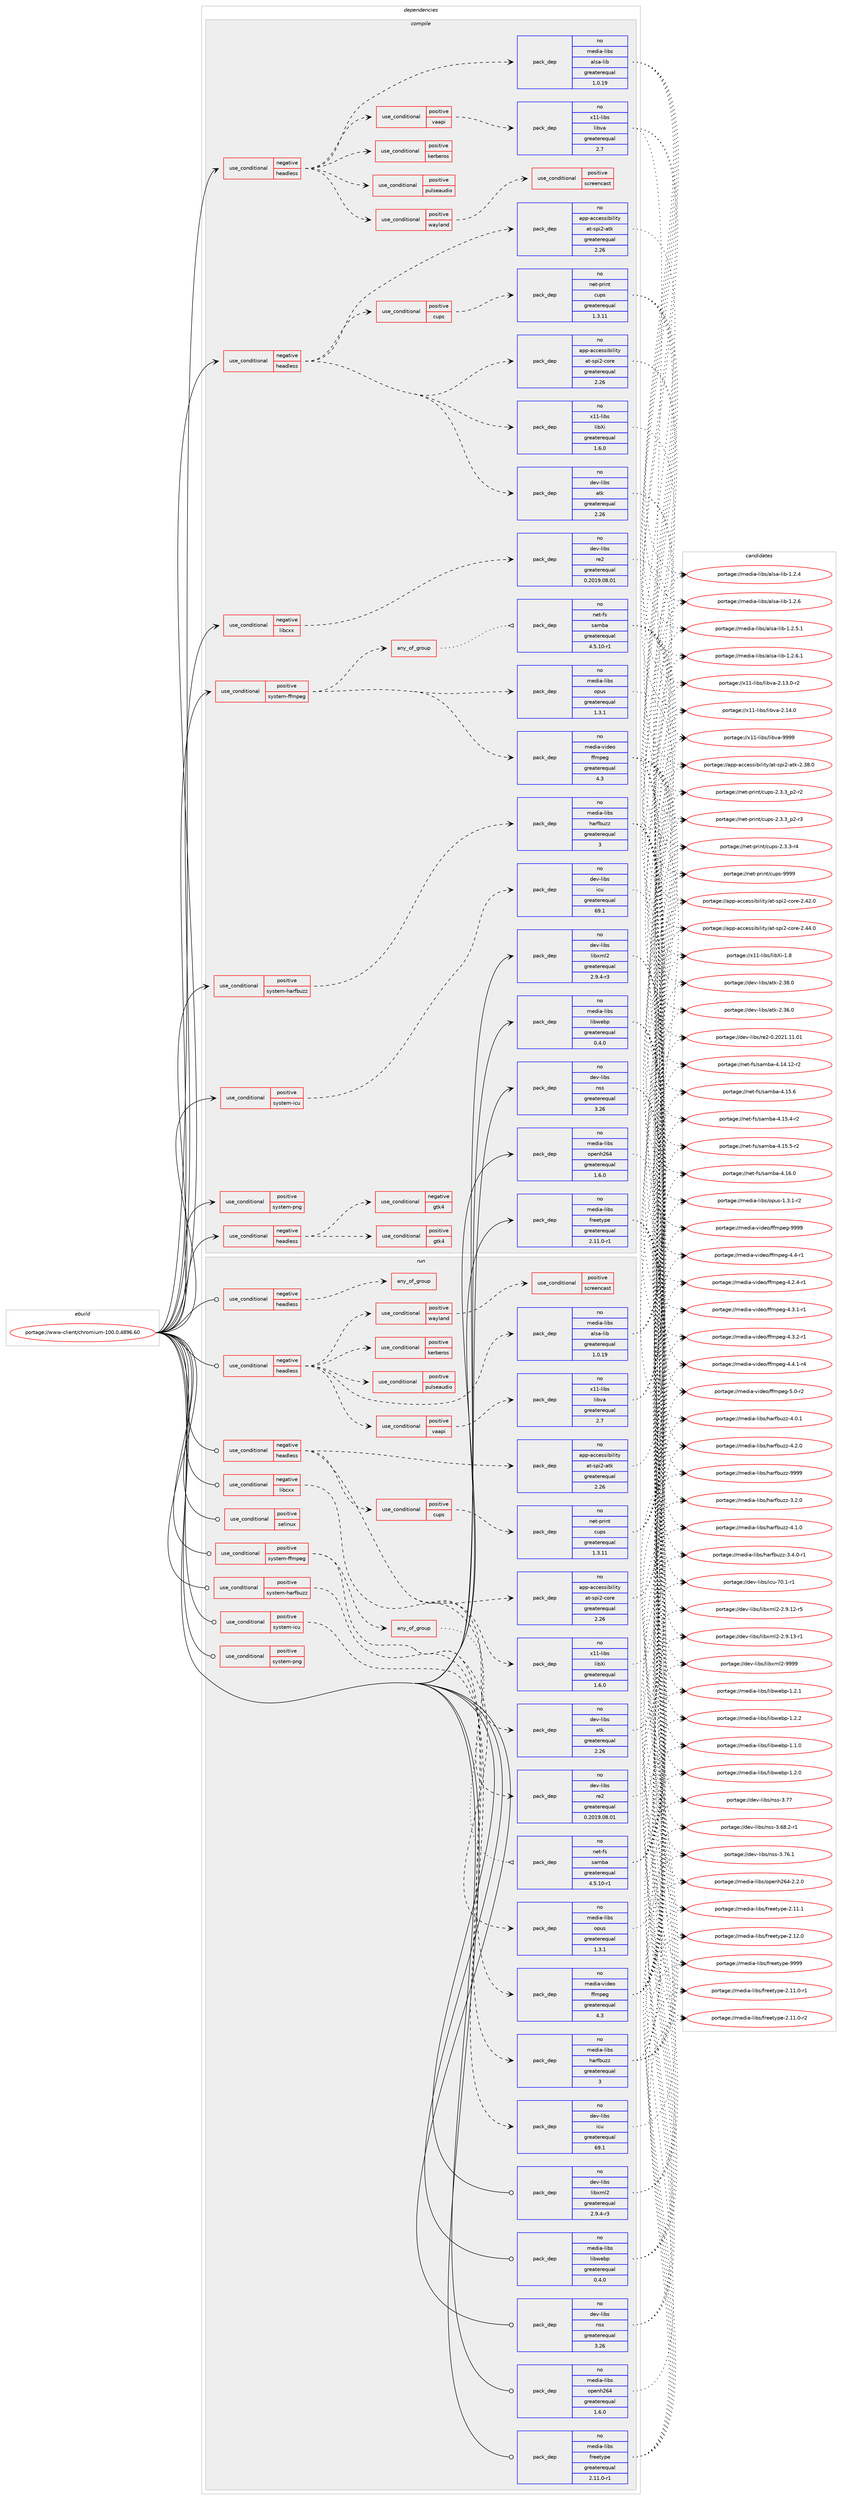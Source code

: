 digraph prolog {

# *************
# Graph options
# *************

newrank=true;
concentrate=true;
compound=true;
graph [rankdir=LR,fontname=Helvetica,fontsize=10,ranksep=1.5];#, ranksep=2.5, nodesep=0.2];
edge  [arrowhead=vee];
node  [fontname=Helvetica,fontsize=10];

# **********
# The ebuild
# **********

subgraph cluster_leftcol {
color=gray;
rank=same;
label=<<i>ebuild</i>>;
id [label="portage://www-client/chromium-100.0.4896.60", color=red, width=4, href="../www-client/chromium-100.0.4896.60.svg"];
}

# ****************
# The dependencies
# ****************

subgraph cluster_midcol {
color=gray;
label=<<i>dependencies</i>>;
subgraph cluster_compile {
fillcolor="#eeeeee";
style=filled;
label=<<i>compile</i>>;
subgraph cond123 {
dependency232 [label=<<TABLE BORDER="0" CELLBORDER="1" CELLSPACING="0" CELLPADDING="4"><TR><TD ROWSPAN="3" CELLPADDING="10">use_conditional</TD></TR><TR><TD>negative</TD></TR><TR><TD>headless</TD></TR></TABLE>>, shape=none, color=red];
subgraph cond124 {
dependency233 [label=<<TABLE BORDER="0" CELLBORDER="1" CELLSPACING="0" CELLPADDING="4"><TR><TD ROWSPAN="3" CELLPADDING="10">use_conditional</TD></TR><TR><TD>positive</TD></TR><TR><TD>gtk4</TD></TR></TABLE>>, shape=none, color=red];
# *** BEGIN UNKNOWN DEPENDENCY TYPE (TODO) ***
# dependency233 -> package_dependency(portage://www-client/chromium-100.0.4896.60,install,no,gui-libs,gtk,none,[,,],[slot(4)],[use(enable(X),none),use(optenable(wayland),none)])
# *** END UNKNOWN DEPENDENCY TYPE (TODO) ***

}
dependency232:e -> dependency233:w [weight=20,style="dashed",arrowhead="vee"];
subgraph cond125 {
dependency234 [label=<<TABLE BORDER="0" CELLBORDER="1" CELLSPACING="0" CELLPADDING="4"><TR><TD ROWSPAN="3" CELLPADDING="10">use_conditional</TD></TR><TR><TD>negative</TD></TR><TR><TD>gtk4</TD></TR></TABLE>>, shape=none, color=red];
# *** BEGIN UNKNOWN DEPENDENCY TYPE (TODO) ***
# dependency234 -> package_dependency(portage://www-client/chromium-100.0.4896.60,install,no,x11-libs,gtk+,none,[,,],[slot(3)],[use(enable(X),none),use(optenable(wayland),none)])
# *** END UNKNOWN DEPENDENCY TYPE (TODO) ***

}
dependency232:e -> dependency234:w [weight=20,style="dashed",arrowhead="vee"];
}
id:e -> dependency232:w [weight=20,style="solid",arrowhead="vee"];
subgraph cond126 {
dependency235 [label=<<TABLE BORDER="0" CELLBORDER="1" CELLSPACING="0" CELLPADDING="4"><TR><TD ROWSPAN="3" CELLPADDING="10">use_conditional</TD></TR><TR><TD>negative</TD></TR><TR><TD>headless</TD></TR></TABLE>>, shape=none, color=red];
# *** BEGIN UNKNOWN DEPENDENCY TYPE (TODO) ***
# dependency235 -> package_dependency(portage://www-client/chromium-100.0.4896.60,install,no,dev-libs,glib,none,[,,],[slot(2)],[])
# *** END UNKNOWN DEPENDENCY TYPE (TODO) ***

subgraph pack104 {
dependency236 [label=<<TABLE BORDER="0" CELLBORDER="1" CELLSPACING="0" CELLPADDING="4" WIDTH="220"><TR><TD ROWSPAN="6" CELLPADDING="30">pack_dep</TD></TR><TR><TD WIDTH="110">no</TD></TR><TR><TD>media-libs</TD></TR><TR><TD>alsa-lib</TD></TR><TR><TD>greaterequal</TD></TR><TR><TD>1.0.19</TD></TR></TABLE>>, shape=none, color=blue];
}
dependency235:e -> dependency236:w [weight=20,style="dashed",arrowhead="vee"];
subgraph cond127 {
dependency237 [label=<<TABLE BORDER="0" CELLBORDER="1" CELLSPACING="0" CELLPADDING="4"><TR><TD ROWSPAN="3" CELLPADDING="10">use_conditional</TD></TR><TR><TD>positive</TD></TR><TR><TD>pulseaudio</TD></TR></TABLE>>, shape=none, color=red];
# *** BEGIN UNKNOWN DEPENDENCY TYPE (TODO) ***
# dependency237 -> package_dependency(portage://www-client/chromium-100.0.4896.60,install,no,media-sound,pulseaudio,none,[,,],any_same_slot,[])
# *** END UNKNOWN DEPENDENCY TYPE (TODO) ***

}
dependency235:e -> dependency237:w [weight=20,style="dashed",arrowhead="vee"];
subgraph cond128 {
dependency238 [label=<<TABLE BORDER="0" CELLBORDER="1" CELLSPACING="0" CELLPADDING="4"><TR><TD ROWSPAN="3" CELLPADDING="10">use_conditional</TD></TR><TR><TD>positive</TD></TR><TR><TD>kerberos</TD></TR></TABLE>>, shape=none, color=red];
# *** BEGIN UNKNOWN DEPENDENCY TYPE (TODO) ***
# dependency238 -> package_dependency(portage://www-client/chromium-100.0.4896.60,install,no,virtual,krb5,none,[,,],[],[])
# *** END UNKNOWN DEPENDENCY TYPE (TODO) ***

}
dependency235:e -> dependency238:w [weight=20,style="dashed",arrowhead="vee"];
subgraph cond129 {
dependency239 [label=<<TABLE BORDER="0" CELLBORDER="1" CELLSPACING="0" CELLPADDING="4"><TR><TD ROWSPAN="3" CELLPADDING="10">use_conditional</TD></TR><TR><TD>positive</TD></TR><TR><TD>vaapi</TD></TR></TABLE>>, shape=none, color=red];
subgraph pack105 {
dependency240 [label=<<TABLE BORDER="0" CELLBORDER="1" CELLSPACING="0" CELLPADDING="4" WIDTH="220"><TR><TD ROWSPAN="6" CELLPADDING="30">pack_dep</TD></TR><TR><TD WIDTH="110">no</TD></TR><TR><TD>x11-libs</TD></TR><TR><TD>libva</TD></TR><TR><TD>greaterequal</TD></TR><TR><TD>2.7</TD></TR></TABLE>>, shape=none, color=blue];
}
dependency239:e -> dependency240:w [weight=20,style="dashed",arrowhead="vee"];
}
dependency235:e -> dependency239:w [weight=20,style="dashed",arrowhead="vee"];
# *** BEGIN UNKNOWN DEPENDENCY TYPE (TODO) ***
# dependency235 -> package_dependency(portage://www-client/chromium-100.0.4896.60,install,no,x11-libs,libX11,none,[,,],any_same_slot,[])
# *** END UNKNOWN DEPENDENCY TYPE (TODO) ***

# *** BEGIN UNKNOWN DEPENDENCY TYPE (TODO) ***
# dependency235 -> package_dependency(portage://www-client/chromium-100.0.4896.60,install,no,x11-libs,libXext,none,[,,],any_same_slot,[])
# *** END UNKNOWN DEPENDENCY TYPE (TODO) ***

# *** BEGIN UNKNOWN DEPENDENCY TYPE (TODO) ***
# dependency235 -> package_dependency(portage://www-client/chromium-100.0.4896.60,install,no,x11-libs,libxcb,none,[,,],any_same_slot,[])
# *** END UNKNOWN DEPENDENCY TYPE (TODO) ***

# *** BEGIN UNKNOWN DEPENDENCY TYPE (TODO) ***
# dependency235 -> package_dependency(portage://www-client/chromium-100.0.4896.60,install,no,x11-libs,libxkbcommon,none,[,,],any_same_slot,[])
# *** END UNKNOWN DEPENDENCY TYPE (TODO) ***

subgraph cond130 {
dependency241 [label=<<TABLE BORDER="0" CELLBORDER="1" CELLSPACING="0" CELLPADDING="4"><TR><TD ROWSPAN="3" CELLPADDING="10">use_conditional</TD></TR><TR><TD>positive</TD></TR><TR><TD>wayland</TD></TR></TABLE>>, shape=none, color=red];
# *** BEGIN UNKNOWN DEPENDENCY TYPE (TODO) ***
# dependency241 -> package_dependency(portage://www-client/chromium-100.0.4896.60,install,no,dev-libs,wayland,none,[,,],any_same_slot,[])
# *** END UNKNOWN DEPENDENCY TYPE (TODO) ***

subgraph cond131 {
dependency242 [label=<<TABLE BORDER="0" CELLBORDER="1" CELLSPACING="0" CELLPADDING="4"><TR><TD ROWSPAN="3" CELLPADDING="10">use_conditional</TD></TR><TR><TD>positive</TD></TR><TR><TD>screencast</TD></TR></TABLE>>, shape=none, color=red];
# *** BEGIN UNKNOWN DEPENDENCY TYPE (TODO) ***
# dependency242 -> package_dependency(portage://www-client/chromium-100.0.4896.60,install,no,media-video,pipewire,none,[,,],any_same_slot,[])
# *** END UNKNOWN DEPENDENCY TYPE (TODO) ***

}
dependency241:e -> dependency242:w [weight=20,style="dashed",arrowhead="vee"];
}
dependency235:e -> dependency241:w [weight=20,style="dashed",arrowhead="vee"];
}
id:e -> dependency235:w [weight=20,style="solid",arrowhead="vee"];
subgraph cond132 {
dependency243 [label=<<TABLE BORDER="0" CELLBORDER="1" CELLSPACING="0" CELLPADDING="4"><TR><TD ROWSPAN="3" CELLPADDING="10">use_conditional</TD></TR><TR><TD>negative</TD></TR><TR><TD>headless</TD></TR></TABLE>>, shape=none, color=red];
# *** BEGIN UNKNOWN DEPENDENCY TYPE (TODO) ***
# dependency243 -> package_dependency(portage://www-client/chromium-100.0.4896.60,install,no,x11-libs,gdk-pixbuf,none,[,,],[slot(2)],[])
# *** END UNKNOWN DEPENDENCY TYPE (TODO) ***

# *** BEGIN UNKNOWN DEPENDENCY TYPE (TODO) ***
# dependency243 -> package_dependency(portage://www-client/chromium-100.0.4896.60,install,no,x11-libs,libXcomposite,none,[,,],any_same_slot,[])
# *** END UNKNOWN DEPENDENCY TYPE (TODO) ***

# *** BEGIN UNKNOWN DEPENDENCY TYPE (TODO) ***
# dependency243 -> package_dependency(portage://www-client/chromium-100.0.4896.60,install,no,x11-libs,libXcursor,none,[,,],any_same_slot,[])
# *** END UNKNOWN DEPENDENCY TYPE (TODO) ***

# *** BEGIN UNKNOWN DEPENDENCY TYPE (TODO) ***
# dependency243 -> package_dependency(portage://www-client/chromium-100.0.4896.60,install,no,x11-libs,libXdamage,none,[,,],any_same_slot,[])
# *** END UNKNOWN DEPENDENCY TYPE (TODO) ***

# *** BEGIN UNKNOWN DEPENDENCY TYPE (TODO) ***
# dependency243 -> package_dependency(portage://www-client/chromium-100.0.4896.60,install,no,x11-libs,libXfixes,none,[,,],any_same_slot,[])
# *** END UNKNOWN DEPENDENCY TYPE (TODO) ***

subgraph pack106 {
dependency244 [label=<<TABLE BORDER="0" CELLBORDER="1" CELLSPACING="0" CELLPADDING="4" WIDTH="220"><TR><TD ROWSPAN="6" CELLPADDING="30">pack_dep</TD></TR><TR><TD WIDTH="110">no</TD></TR><TR><TD>x11-libs</TD></TR><TR><TD>libXi</TD></TR><TR><TD>greaterequal</TD></TR><TR><TD>1.6.0</TD></TR></TABLE>>, shape=none, color=blue];
}
dependency243:e -> dependency244:w [weight=20,style="dashed",arrowhead="vee"];
# *** BEGIN UNKNOWN DEPENDENCY TYPE (TODO) ***
# dependency243 -> package_dependency(portage://www-client/chromium-100.0.4896.60,install,no,x11-libs,libXrandr,none,[,,],any_same_slot,[])
# *** END UNKNOWN DEPENDENCY TYPE (TODO) ***

# *** BEGIN UNKNOWN DEPENDENCY TYPE (TODO) ***
# dependency243 -> package_dependency(portage://www-client/chromium-100.0.4896.60,install,no,x11-libs,libXrender,none,[,,],any_same_slot,[])
# *** END UNKNOWN DEPENDENCY TYPE (TODO) ***

# *** BEGIN UNKNOWN DEPENDENCY TYPE (TODO) ***
# dependency243 -> package_dependency(portage://www-client/chromium-100.0.4896.60,install,no,x11-libs,libXtst,none,[,,],any_same_slot,[])
# *** END UNKNOWN DEPENDENCY TYPE (TODO) ***

# *** BEGIN UNKNOWN DEPENDENCY TYPE (TODO) ***
# dependency243 -> package_dependency(portage://www-client/chromium-100.0.4896.60,install,no,x11-libs,libxshmfence,none,[,,],any_same_slot,[])
# *** END UNKNOWN DEPENDENCY TYPE (TODO) ***

# *** BEGIN UNKNOWN DEPENDENCY TYPE (TODO) ***
# dependency243 -> package_dependency(portage://www-client/chromium-100.0.4896.60,install,no,virtual,opengl,none,[,,],[],[])
# *** END UNKNOWN DEPENDENCY TYPE (TODO) ***

subgraph pack107 {
dependency245 [label=<<TABLE BORDER="0" CELLBORDER="1" CELLSPACING="0" CELLPADDING="4" WIDTH="220"><TR><TD ROWSPAN="6" CELLPADDING="30">pack_dep</TD></TR><TR><TD WIDTH="110">no</TD></TR><TR><TD>app-accessibility</TD></TR><TR><TD>at-spi2-atk</TD></TR><TR><TD>greaterequal</TD></TR><TR><TD>2.26</TD></TR></TABLE>>, shape=none, color=blue];
}
dependency243:e -> dependency245:w [weight=20,style="dashed",arrowhead="vee"];
subgraph pack108 {
dependency246 [label=<<TABLE BORDER="0" CELLBORDER="1" CELLSPACING="0" CELLPADDING="4" WIDTH="220"><TR><TD ROWSPAN="6" CELLPADDING="30">pack_dep</TD></TR><TR><TD WIDTH="110">no</TD></TR><TR><TD>app-accessibility</TD></TR><TR><TD>at-spi2-core</TD></TR><TR><TD>greaterequal</TD></TR><TR><TD>2.26</TD></TR></TABLE>>, shape=none, color=blue];
}
dependency243:e -> dependency246:w [weight=20,style="dashed",arrowhead="vee"];
subgraph pack109 {
dependency247 [label=<<TABLE BORDER="0" CELLBORDER="1" CELLSPACING="0" CELLPADDING="4" WIDTH="220"><TR><TD ROWSPAN="6" CELLPADDING="30">pack_dep</TD></TR><TR><TD WIDTH="110">no</TD></TR><TR><TD>dev-libs</TD></TR><TR><TD>atk</TD></TR><TR><TD>greaterequal</TD></TR><TR><TD>2.26</TD></TR></TABLE>>, shape=none, color=blue];
}
dependency243:e -> dependency247:w [weight=20,style="dashed",arrowhead="vee"];
subgraph cond133 {
dependency248 [label=<<TABLE BORDER="0" CELLBORDER="1" CELLSPACING="0" CELLPADDING="4"><TR><TD ROWSPAN="3" CELLPADDING="10">use_conditional</TD></TR><TR><TD>positive</TD></TR><TR><TD>cups</TD></TR></TABLE>>, shape=none, color=red];
subgraph pack110 {
dependency249 [label=<<TABLE BORDER="0" CELLBORDER="1" CELLSPACING="0" CELLPADDING="4" WIDTH="220"><TR><TD ROWSPAN="6" CELLPADDING="30">pack_dep</TD></TR><TR><TD WIDTH="110">no</TD></TR><TR><TD>net-print</TD></TR><TR><TD>cups</TD></TR><TR><TD>greaterequal</TD></TR><TR><TD>1.3.11</TD></TR></TABLE>>, shape=none, color=blue];
}
dependency248:e -> dependency249:w [weight=20,style="dashed",arrowhead="vee"];
}
dependency243:e -> dependency248:w [weight=20,style="dashed",arrowhead="vee"];
# *** BEGIN UNKNOWN DEPENDENCY TYPE (TODO) ***
# dependency243 -> package_dependency(portage://www-client/chromium-100.0.4896.60,install,no,sys-apps,pciutils,none,[,,],any_same_slot,[])
# *** END UNKNOWN DEPENDENCY TYPE (TODO) ***

# *** BEGIN UNKNOWN DEPENDENCY TYPE (TODO) ***
# dependency243 -> package_dependency(portage://www-client/chromium-100.0.4896.60,install,no,virtual,udev,none,[,,],[],[])
# *** END UNKNOWN DEPENDENCY TYPE (TODO) ***

# *** BEGIN UNKNOWN DEPENDENCY TYPE (TODO) ***
# dependency243 -> package_dependency(portage://www-client/chromium-100.0.4896.60,install,no,x11-libs,cairo,none,[,,],any_same_slot,[])
# *** END UNKNOWN DEPENDENCY TYPE (TODO) ***

# *** BEGIN UNKNOWN DEPENDENCY TYPE (TODO) ***
# dependency243 -> package_dependency(portage://www-client/chromium-100.0.4896.60,install,no,x11-libs,pango,none,[,,],any_same_slot,[])
# *** END UNKNOWN DEPENDENCY TYPE (TODO) ***

}
id:e -> dependency243:w [weight=20,style="solid",arrowhead="vee"];
subgraph cond134 {
dependency250 [label=<<TABLE BORDER="0" CELLBORDER="1" CELLSPACING="0" CELLPADDING="4"><TR><TD ROWSPAN="3" CELLPADDING="10">use_conditional</TD></TR><TR><TD>negative</TD></TR><TR><TD>libcxx</TD></TR></TABLE>>, shape=none, color=red];
subgraph pack111 {
dependency251 [label=<<TABLE BORDER="0" CELLBORDER="1" CELLSPACING="0" CELLPADDING="4" WIDTH="220"><TR><TD ROWSPAN="6" CELLPADDING="30">pack_dep</TD></TR><TR><TD WIDTH="110">no</TD></TR><TR><TD>dev-libs</TD></TR><TR><TD>re2</TD></TR><TR><TD>greaterequal</TD></TR><TR><TD>0.2019.08.01</TD></TR></TABLE>>, shape=none, color=blue];
}
dependency250:e -> dependency251:w [weight=20,style="dashed",arrowhead="vee"];
}
id:e -> dependency250:w [weight=20,style="solid",arrowhead="vee"];
subgraph cond135 {
dependency252 [label=<<TABLE BORDER="0" CELLBORDER="1" CELLSPACING="0" CELLPADDING="4"><TR><TD ROWSPAN="3" CELLPADDING="10">use_conditional</TD></TR><TR><TD>positive</TD></TR><TR><TD>system-ffmpeg</TD></TR></TABLE>>, shape=none, color=red];
subgraph pack112 {
dependency253 [label=<<TABLE BORDER="0" CELLBORDER="1" CELLSPACING="0" CELLPADDING="4" WIDTH="220"><TR><TD ROWSPAN="6" CELLPADDING="30">pack_dep</TD></TR><TR><TD WIDTH="110">no</TD></TR><TR><TD>media-video</TD></TR><TR><TD>ffmpeg</TD></TR><TR><TD>greaterequal</TD></TR><TR><TD>4.3</TD></TR></TABLE>>, shape=none, color=blue];
}
dependency252:e -> dependency253:w [weight=20,style="dashed",arrowhead="vee"];
subgraph any7 {
dependency254 [label=<<TABLE BORDER="0" CELLBORDER="1" CELLSPACING="0" CELLPADDING="4"><TR><TD CELLPADDING="10">any_of_group</TD></TR></TABLE>>, shape=none, color=red];# *** BEGIN UNKNOWN DEPENDENCY TYPE (TODO) ***
# dependency254 -> package_dependency(portage://www-client/chromium-100.0.4896.60,install,no,media-video,ffmpeg,none,[,,],[],[use(disable(samba),none)])
# *** END UNKNOWN DEPENDENCY TYPE (TODO) ***

subgraph pack113 {
dependency255 [label=<<TABLE BORDER="0" CELLBORDER="1" CELLSPACING="0" CELLPADDING="4" WIDTH="220"><TR><TD ROWSPAN="6" CELLPADDING="30">pack_dep</TD></TR><TR><TD WIDTH="110">no</TD></TR><TR><TD>net-fs</TD></TR><TR><TD>samba</TD></TR><TR><TD>greaterequal</TD></TR><TR><TD>4.5.10-r1</TD></TR></TABLE>>, shape=none, color=blue];
}
dependency254:e -> dependency255:w [weight=20,style="dotted",arrowhead="oinv"];
}
dependency252:e -> dependency254:w [weight=20,style="dashed",arrowhead="vee"];
subgraph pack114 {
dependency256 [label=<<TABLE BORDER="0" CELLBORDER="1" CELLSPACING="0" CELLPADDING="4" WIDTH="220"><TR><TD ROWSPAN="6" CELLPADDING="30">pack_dep</TD></TR><TR><TD WIDTH="110">no</TD></TR><TR><TD>media-libs</TD></TR><TR><TD>opus</TD></TR><TR><TD>greaterequal</TD></TR><TR><TD>1.3.1</TD></TR></TABLE>>, shape=none, color=blue];
}
dependency252:e -> dependency256:w [weight=20,style="dashed",arrowhead="vee"];
}
id:e -> dependency252:w [weight=20,style="solid",arrowhead="vee"];
subgraph cond136 {
dependency257 [label=<<TABLE BORDER="0" CELLBORDER="1" CELLSPACING="0" CELLPADDING="4"><TR><TD ROWSPAN="3" CELLPADDING="10">use_conditional</TD></TR><TR><TD>positive</TD></TR><TR><TD>system-harfbuzz</TD></TR></TABLE>>, shape=none, color=red];
subgraph pack115 {
dependency258 [label=<<TABLE BORDER="0" CELLBORDER="1" CELLSPACING="0" CELLPADDING="4" WIDTH="220"><TR><TD ROWSPAN="6" CELLPADDING="30">pack_dep</TD></TR><TR><TD WIDTH="110">no</TD></TR><TR><TD>media-libs</TD></TR><TR><TD>harfbuzz</TD></TR><TR><TD>greaterequal</TD></TR><TR><TD>3</TD></TR></TABLE>>, shape=none, color=blue];
}
dependency257:e -> dependency258:w [weight=20,style="dashed",arrowhead="vee"];
}
id:e -> dependency257:w [weight=20,style="solid",arrowhead="vee"];
subgraph cond137 {
dependency259 [label=<<TABLE BORDER="0" CELLBORDER="1" CELLSPACING="0" CELLPADDING="4"><TR><TD ROWSPAN="3" CELLPADDING="10">use_conditional</TD></TR><TR><TD>positive</TD></TR><TR><TD>system-icu</TD></TR></TABLE>>, shape=none, color=red];
subgraph pack116 {
dependency260 [label=<<TABLE BORDER="0" CELLBORDER="1" CELLSPACING="0" CELLPADDING="4" WIDTH="220"><TR><TD ROWSPAN="6" CELLPADDING="30">pack_dep</TD></TR><TR><TD WIDTH="110">no</TD></TR><TR><TD>dev-libs</TD></TR><TR><TD>icu</TD></TR><TR><TD>greaterequal</TD></TR><TR><TD>69.1</TD></TR></TABLE>>, shape=none, color=blue];
}
dependency259:e -> dependency260:w [weight=20,style="dashed",arrowhead="vee"];
}
id:e -> dependency259:w [weight=20,style="solid",arrowhead="vee"];
subgraph cond138 {
dependency261 [label=<<TABLE BORDER="0" CELLBORDER="1" CELLSPACING="0" CELLPADDING="4"><TR><TD ROWSPAN="3" CELLPADDING="10">use_conditional</TD></TR><TR><TD>positive</TD></TR><TR><TD>system-png</TD></TR></TABLE>>, shape=none, color=red];
# *** BEGIN UNKNOWN DEPENDENCY TYPE (TODO) ***
# dependency261 -> package_dependency(portage://www-client/chromium-100.0.4896.60,install,no,media-libs,libpng,none,[,,],any_same_slot,[use(disable(apng),none)])
# *** END UNKNOWN DEPENDENCY TYPE (TODO) ***

}
id:e -> dependency261:w [weight=20,style="solid",arrowhead="vee"];
# *** BEGIN UNKNOWN DEPENDENCY TYPE (TODO) ***
# id -> package_dependency(portage://www-client/chromium-100.0.4896.60,install,no,app-arch,bzip2,none,[,,],any_same_slot,[])
# *** END UNKNOWN DEPENDENCY TYPE (TODO) ***

# *** BEGIN UNKNOWN DEPENDENCY TYPE (TODO) ***
# id -> package_dependency(portage://www-client/chromium-100.0.4896.60,install,no,dev-libs,expat,none,[,,],any_same_slot,[])
# *** END UNKNOWN DEPENDENCY TYPE (TODO) ***

subgraph pack117 {
dependency262 [label=<<TABLE BORDER="0" CELLBORDER="1" CELLSPACING="0" CELLPADDING="4" WIDTH="220"><TR><TD ROWSPAN="6" CELLPADDING="30">pack_dep</TD></TR><TR><TD WIDTH="110">no</TD></TR><TR><TD>dev-libs</TD></TR><TR><TD>libxml2</TD></TR><TR><TD>greaterequal</TD></TR><TR><TD>2.9.4-r3</TD></TR></TABLE>>, shape=none, color=blue];
}
id:e -> dependency262:w [weight=20,style="solid",arrowhead="vee"];
# *** BEGIN UNKNOWN DEPENDENCY TYPE (TODO) ***
# id -> package_dependency(portage://www-client/chromium-100.0.4896.60,install,no,dev-libs,libxslt,none,[,,],any_same_slot,[])
# *** END UNKNOWN DEPENDENCY TYPE (TODO) ***

# *** BEGIN UNKNOWN DEPENDENCY TYPE (TODO) ***
# id -> package_dependency(portage://www-client/chromium-100.0.4896.60,install,no,dev-libs,nspr,none,[,,],any_same_slot,[])
# *** END UNKNOWN DEPENDENCY TYPE (TODO) ***

subgraph pack118 {
dependency263 [label=<<TABLE BORDER="0" CELLBORDER="1" CELLSPACING="0" CELLPADDING="4" WIDTH="220"><TR><TD ROWSPAN="6" CELLPADDING="30">pack_dep</TD></TR><TR><TD WIDTH="110">no</TD></TR><TR><TD>dev-libs</TD></TR><TR><TD>nss</TD></TR><TR><TD>greaterequal</TD></TR><TR><TD>3.26</TD></TR></TABLE>>, shape=none, color=blue];
}
id:e -> dependency263:w [weight=20,style="solid",arrowhead="vee"];
# *** BEGIN UNKNOWN DEPENDENCY TYPE (TODO) ***
# id -> package_dependency(portage://www-client/chromium-100.0.4896.60,install,no,media-libs,flac,none,[,,],any_same_slot,[])
# *** END UNKNOWN DEPENDENCY TYPE (TODO) ***

# *** BEGIN UNKNOWN DEPENDENCY TYPE (TODO) ***
# id -> package_dependency(portage://www-client/chromium-100.0.4896.60,install,no,media-libs,fontconfig,none,[,,],any_same_slot,[])
# *** END UNKNOWN DEPENDENCY TYPE (TODO) ***

subgraph pack119 {
dependency264 [label=<<TABLE BORDER="0" CELLBORDER="1" CELLSPACING="0" CELLPADDING="4" WIDTH="220"><TR><TD ROWSPAN="6" CELLPADDING="30">pack_dep</TD></TR><TR><TD WIDTH="110">no</TD></TR><TR><TD>media-libs</TD></TR><TR><TD>freetype</TD></TR><TR><TD>greaterequal</TD></TR><TR><TD>2.11.0-r1</TD></TR></TABLE>>, shape=none, color=blue];
}
id:e -> dependency264:w [weight=20,style="solid",arrowhead="vee"];
# *** BEGIN UNKNOWN DEPENDENCY TYPE (TODO) ***
# id -> package_dependency(portage://www-client/chromium-100.0.4896.60,install,no,media-libs,libjpeg-turbo,none,[,,],any_same_slot,[])
# *** END UNKNOWN DEPENDENCY TYPE (TODO) ***

subgraph pack120 {
dependency265 [label=<<TABLE BORDER="0" CELLBORDER="1" CELLSPACING="0" CELLPADDING="4" WIDTH="220"><TR><TD ROWSPAN="6" CELLPADDING="30">pack_dep</TD></TR><TR><TD WIDTH="110">no</TD></TR><TR><TD>media-libs</TD></TR><TR><TD>libwebp</TD></TR><TR><TD>greaterequal</TD></TR><TR><TD>0.4.0</TD></TR></TABLE>>, shape=none, color=blue];
}
id:e -> dependency265:w [weight=20,style="solid",arrowhead="vee"];
# *** BEGIN UNKNOWN DEPENDENCY TYPE (TODO) ***
# id -> package_dependency(portage://www-client/chromium-100.0.4896.60,install,no,media-libs,mesa,none,[,,],any_same_slot,[use(enable(gbm),positive)])
# *** END UNKNOWN DEPENDENCY TYPE (TODO) ***

subgraph pack121 {
dependency266 [label=<<TABLE BORDER="0" CELLBORDER="1" CELLSPACING="0" CELLPADDING="4" WIDTH="220"><TR><TD ROWSPAN="6" CELLPADDING="30">pack_dep</TD></TR><TR><TD WIDTH="110">no</TD></TR><TR><TD>media-libs</TD></TR><TR><TD>openh264</TD></TR><TR><TD>greaterequal</TD></TR><TR><TD>1.6.0</TD></TR></TABLE>>, shape=none, color=blue];
}
id:e -> dependency266:w [weight=20,style="solid",arrowhead="vee"];
# *** BEGIN UNKNOWN DEPENDENCY TYPE (TODO) ***
# id -> package_dependency(portage://www-client/chromium-100.0.4896.60,install,no,net-misc,curl,none,[,,],[],[use(enable(ssl),none)])
# *** END UNKNOWN DEPENDENCY TYPE (TODO) ***

# *** BEGIN UNKNOWN DEPENDENCY TYPE (TODO) ***
# id -> package_dependency(portage://www-client/chromium-100.0.4896.60,install,no,sys-apps,dbus,none,[,,],any_same_slot,[])
# *** END UNKNOWN DEPENDENCY TYPE (TODO) ***

# *** BEGIN UNKNOWN DEPENDENCY TYPE (TODO) ***
# id -> package_dependency(portage://www-client/chromium-100.0.4896.60,install,no,sys-libs,zlib,none,[,,],any_same_slot,[])
# *** END UNKNOWN DEPENDENCY TYPE (TODO) ***

# *** BEGIN UNKNOWN DEPENDENCY TYPE (TODO) ***
# id -> package_dependency(portage://www-client/chromium-100.0.4896.60,install,no,sys-libs,zlib,none,[,,],any_same_slot,[use(enable(minizip),none)])
# *** END UNKNOWN DEPENDENCY TYPE (TODO) ***

# *** BEGIN UNKNOWN DEPENDENCY TYPE (TODO) ***
# id -> package_dependency(portage://www-client/chromium-100.0.4896.60,install,no,x11-libs,libdrm,none,[,,],any_same_slot,[])
# *** END UNKNOWN DEPENDENCY TYPE (TODO) ***

}
subgraph cluster_compileandrun {
fillcolor="#eeeeee";
style=filled;
label=<<i>compile and run</i>>;
}
subgraph cluster_run {
fillcolor="#eeeeee";
style=filled;
label=<<i>run</i>>;
subgraph cond139 {
dependency267 [label=<<TABLE BORDER="0" CELLBORDER="1" CELLSPACING="0" CELLPADDING="4"><TR><TD ROWSPAN="3" CELLPADDING="10">use_conditional</TD></TR><TR><TD>negative</TD></TR><TR><TD>headless</TD></TR></TABLE>>, shape=none, color=red];
subgraph any8 {
dependency268 [label=<<TABLE BORDER="0" CELLBORDER="1" CELLSPACING="0" CELLPADDING="4"><TR><TD CELLPADDING="10">any_of_group</TD></TR></TABLE>>, shape=none, color=red];# *** BEGIN UNKNOWN DEPENDENCY TYPE (TODO) ***
# dependency268 -> package_dependency(portage://www-client/chromium-100.0.4896.60,run,no,x11-libs,gtk+,none,[,,],[slot(3)],[use(enable(X),none),use(optenable(wayland),none)])
# *** END UNKNOWN DEPENDENCY TYPE (TODO) ***

# *** BEGIN UNKNOWN DEPENDENCY TYPE (TODO) ***
# dependency268 -> package_dependency(portage://www-client/chromium-100.0.4896.60,run,no,gui-libs,gtk,none,[,,],[slot(4)],[use(enable(X),none),use(optenable(wayland),none)])
# *** END UNKNOWN DEPENDENCY TYPE (TODO) ***

}
dependency267:e -> dependency268:w [weight=20,style="dashed",arrowhead="vee"];
}
id:e -> dependency267:w [weight=20,style="solid",arrowhead="odot"];
subgraph cond140 {
dependency269 [label=<<TABLE BORDER="0" CELLBORDER="1" CELLSPACING="0" CELLPADDING="4"><TR><TD ROWSPAN="3" CELLPADDING="10">use_conditional</TD></TR><TR><TD>negative</TD></TR><TR><TD>headless</TD></TR></TABLE>>, shape=none, color=red];
# *** BEGIN UNKNOWN DEPENDENCY TYPE (TODO) ***
# dependency269 -> package_dependency(portage://www-client/chromium-100.0.4896.60,run,no,dev-libs,glib,none,[,,],[slot(2)],[])
# *** END UNKNOWN DEPENDENCY TYPE (TODO) ***

subgraph pack122 {
dependency270 [label=<<TABLE BORDER="0" CELLBORDER="1" CELLSPACING="0" CELLPADDING="4" WIDTH="220"><TR><TD ROWSPAN="6" CELLPADDING="30">pack_dep</TD></TR><TR><TD WIDTH="110">no</TD></TR><TR><TD>media-libs</TD></TR><TR><TD>alsa-lib</TD></TR><TR><TD>greaterequal</TD></TR><TR><TD>1.0.19</TD></TR></TABLE>>, shape=none, color=blue];
}
dependency269:e -> dependency270:w [weight=20,style="dashed",arrowhead="vee"];
subgraph cond141 {
dependency271 [label=<<TABLE BORDER="0" CELLBORDER="1" CELLSPACING="0" CELLPADDING="4"><TR><TD ROWSPAN="3" CELLPADDING="10">use_conditional</TD></TR><TR><TD>positive</TD></TR><TR><TD>pulseaudio</TD></TR></TABLE>>, shape=none, color=red];
# *** BEGIN UNKNOWN DEPENDENCY TYPE (TODO) ***
# dependency271 -> package_dependency(portage://www-client/chromium-100.0.4896.60,run,no,media-sound,pulseaudio,none,[,,],any_same_slot,[])
# *** END UNKNOWN DEPENDENCY TYPE (TODO) ***

}
dependency269:e -> dependency271:w [weight=20,style="dashed",arrowhead="vee"];
subgraph cond142 {
dependency272 [label=<<TABLE BORDER="0" CELLBORDER="1" CELLSPACING="0" CELLPADDING="4"><TR><TD ROWSPAN="3" CELLPADDING="10">use_conditional</TD></TR><TR><TD>positive</TD></TR><TR><TD>kerberos</TD></TR></TABLE>>, shape=none, color=red];
# *** BEGIN UNKNOWN DEPENDENCY TYPE (TODO) ***
# dependency272 -> package_dependency(portage://www-client/chromium-100.0.4896.60,run,no,virtual,krb5,none,[,,],[],[])
# *** END UNKNOWN DEPENDENCY TYPE (TODO) ***

}
dependency269:e -> dependency272:w [weight=20,style="dashed",arrowhead="vee"];
subgraph cond143 {
dependency273 [label=<<TABLE BORDER="0" CELLBORDER="1" CELLSPACING="0" CELLPADDING="4"><TR><TD ROWSPAN="3" CELLPADDING="10">use_conditional</TD></TR><TR><TD>positive</TD></TR><TR><TD>vaapi</TD></TR></TABLE>>, shape=none, color=red];
subgraph pack123 {
dependency274 [label=<<TABLE BORDER="0" CELLBORDER="1" CELLSPACING="0" CELLPADDING="4" WIDTH="220"><TR><TD ROWSPAN="6" CELLPADDING="30">pack_dep</TD></TR><TR><TD WIDTH="110">no</TD></TR><TR><TD>x11-libs</TD></TR><TR><TD>libva</TD></TR><TR><TD>greaterequal</TD></TR><TR><TD>2.7</TD></TR></TABLE>>, shape=none, color=blue];
}
dependency273:e -> dependency274:w [weight=20,style="dashed",arrowhead="vee"];
}
dependency269:e -> dependency273:w [weight=20,style="dashed",arrowhead="vee"];
# *** BEGIN UNKNOWN DEPENDENCY TYPE (TODO) ***
# dependency269 -> package_dependency(portage://www-client/chromium-100.0.4896.60,run,no,x11-libs,libX11,none,[,,],any_same_slot,[])
# *** END UNKNOWN DEPENDENCY TYPE (TODO) ***

# *** BEGIN UNKNOWN DEPENDENCY TYPE (TODO) ***
# dependency269 -> package_dependency(portage://www-client/chromium-100.0.4896.60,run,no,x11-libs,libXext,none,[,,],any_same_slot,[])
# *** END UNKNOWN DEPENDENCY TYPE (TODO) ***

# *** BEGIN UNKNOWN DEPENDENCY TYPE (TODO) ***
# dependency269 -> package_dependency(portage://www-client/chromium-100.0.4896.60,run,no,x11-libs,libxcb,none,[,,],any_same_slot,[])
# *** END UNKNOWN DEPENDENCY TYPE (TODO) ***

# *** BEGIN UNKNOWN DEPENDENCY TYPE (TODO) ***
# dependency269 -> package_dependency(portage://www-client/chromium-100.0.4896.60,run,no,x11-libs,libxkbcommon,none,[,,],any_same_slot,[])
# *** END UNKNOWN DEPENDENCY TYPE (TODO) ***

subgraph cond144 {
dependency275 [label=<<TABLE BORDER="0" CELLBORDER="1" CELLSPACING="0" CELLPADDING="4"><TR><TD ROWSPAN="3" CELLPADDING="10">use_conditional</TD></TR><TR><TD>positive</TD></TR><TR><TD>wayland</TD></TR></TABLE>>, shape=none, color=red];
# *** BEGIN UNKNOWN DEPENDENCY TYPE (TODO) ***
# dependency275 -> package_dependency(portage://www-client/chromium-100.0.4896.60,run,no,dev-libs,wayland,none,[,,],any_same_slot,[])
# *** END UNKNOWN DEPENDENCY TYPE (TODO) ***

subgraph cond145 {
dependency276 [label=<<TABLE BORDER="0" CELLBORDER="1" CELLSPACING="0" CELLPADDING="4"><TR><TD ROWSPAN="3" CELLPADDING="10">use_conditional</TD></TR><TR><TD>positive</TD></TR><TR><TD>screencast</TD></TR></TABLE>>, shape=none, color=red];
# *** BEGIN UNKNOWN DEPENDENCY TYPE (TODO) ***
# dependency276 -> package_dependency(portage://www-client/chromium-100.0.4896.60,run,no,media-video,pipewire,none,[,,],any_same_slot,[])
# *** END UNKNOWN DEPENDENCY TYPE (TODO) ***

}
dependency275:e -> dependency276:w [weight=20,style="dashed",arrowhead="vee"];
}
dependency269:e -> dependency275:w [weight=20,style="dashed",arrowhead="vee"];
}
id:e -> dependency269:w [weight=20,style="solid",arrowhead="odot"];
subgraph cond146 {
dependency277 [label=<<TABLE BORDER="0" CELLBORDER="1" CELLSPACING="0" CELLPADDING="4"><TR><TD ROWSPAN="3" CELLPADDING="10">use_conditional</TD></TR><TR><TD>negative</TD></TR><TR><TD>headless</TD></TR></TABLE>>, shape=none, color=red];
# *** BEGIN UNKNOWN DEPENDENCY TYPE (TODO) ***
# dependency277 -> package_dependency(portage://www-client/chromium-100.0.4896.60,run,no,x11-libs,gdk-pixbuf,none,[,,],[slot(2)],[])
# *** END UNKNOWN DEPENDENCY TYPE (TODO) ***

# *** BEGIN UNKNOWN DEPENDENCY TYPE (TODO) ***
# dependency277 -> package_dependency(portage://www-client/chromium-100.0.4896.60,run,no,x11-libs,libXcomposite,none,[,,],any_same_slot,[])
# *** END UNKNOWN DEPENDENCY TYPE (TODO) ***

# *** BEGIN UNKNOWN DEPENDENCY TYPE (TODO) ***
# dependency277 -> package_dependency(portage://www-client/chromium-100.0.4896.60,run,no,x11-libs,libXcursor,none,[,,],any_same_slot,[])
# *** END UNKNOWN DEPENDENCY TYPE (TODO) ***

# *** BEGIN UNKNOWN DEPENDENCY TYPE (TODO) ***
# dependency277 -> package_dependency(portage://www-client/chromium-100.0.4896.60,run,no,x11-libs,libXdamage,none,[,,],any_same_slot,[])
# *** END UNKNOWN DEPENDENCY TYPE (TODO) ***

# *** BEGIN UNKNOWN DEPENDENCY TYPE (TODO) ***
# dependency277 -> package_dependency(portage://www-client/chromium-100.0.4896.60,run,no,x11-libs,libXfixes,none,[,,],any_same_slot,[])
# *** END UNKNOWN DEPENDENCY TYPE (TODO) ***

subgraph pack124 {
dependency278 [label=<<TABLE BORDER="0" CELLBORDER="1" CELLSPACING="0" CELLPADDING="4" WIDTH="220"><TR><TD ROWSPAN="6" CELLPADDING="30">pack_dep</TD></TR><TR><TD WIDTH="110">no</TD></TR><TR><TD>x11-libs</TD></TR><TR><TD>libXi</TD></TR><TR><TD>greaterequal</TD></TR><TR><TD>1.6.0</TD></TR></TABLE>>, shape=none, color=blue];
}
dependency277:e -> dependency278:w [weight=20,style="dashed",arrowhead="vee"];
# *** BEGIN UNKNOWN DEPENDENCY TYPE (TODO) ***
# dependency277 -> package_dependency(portage://www-client/chromium-100.0.4896.60,run,no,x11-libs,libXrandr,none,[,,],any_same_slot,[])
# *** END UNKNOWN DEPENDENCY TYPE (TODO) ***

# *** BEGIN UNKNOWN DEPENDENCY TYPE (TODO) ***
# dependency277 -> package_dependency(portage://www-client/chromium-100.0.4896.60,run,no,x11-libs,libXrender,none,[,,],any_same_slot,[])
# *** END UNKNOWN DEPENDENCY TYPE (TODO) ***

# *** BEGIN UNKNOWN DEPENDENCY TYPE (TODO) ***
# dependency277 -> package_dependency(portage://www-client/chromium-100.0.4896.60,run,no,x11-libs,libXtst,none,[,,],any_same_slot,[])
# *** END UNKNOWN DEPENDENCY TYPE (TODO) ***

# *** BEGIN UNKNOWN DEPENDENCY TYPE (TODO) ***
# dependency277 -> package_dependency(portage://www-client/chromium-100.0.4896.60,run,no,x11-libs,libxshmfence,none,[,,],any_same_slot,[])
# *** END UNKNOWN DEPENDENCY TYPE (TODO) ***

# *** BEGIN UNKNOWN DEPENDENCY TYPE (TODO) ***
# dependency277 -> package_dependency(portage://www-client/chromium-100.0.4896.60,run,no,virtual,opengl,none,[,,],[],[])
# *** END UNKNOWN DEPENDENCY TYPE (TODO) ***

subgraph pack125 {
dependency279 [label=<<TABLE BORDER="0" CELLBORDER="1" CELLSPACING="0" CELLPADDING="4" WIDTH="220"><TR><TD ROWSPAN="6" CELLPADDING="30">pack_dep</TD></TR><TR><TD WIDTH="110">no</TD></TR><TR><TD>app-accessibility</TD></TR><TR><TD>at-spi2-atk</TD></TR><TR><TD>greaterequal</TD></TR><TR><TD>2.26</TD></TR></TABLE>>, shape=none, color=blue];
}
dependency277:e -> dependency279:w [weight=20,style="dashed",arrowhead="vee"];
subgraph pack126 {
dependency280 [label=<<TABLE BORDER="0" CELLBORDER="1" CELLSPACING="0" CELLPADDING="4" WIDTH="220"><TR><TD ROWSPAN="6" CELLPADDING="30">pack_dep</TD></TR><TR><TD WIDTH="110">no</TD></TR><TR><TD>app-accessibility</TD></TR><TR><TD>at-spi2-core</TD></TR><TR><TD>greaterequal</TD></TR><TR><TD>2.26</TD></TR></TABLE>>, shape=none, color=blue];
}
dependency277:e -> dependency280:w [weight=20,style="dashed",arrowhead="vee"];
subgraph pack127 {
dependency281 [label=<<TABLE BORDER="0" CELLBORDER="1" CELLSPACING="0" CELLPADDING="4" WIDTH="220"><TR><TD ROWSPAN="6" CELLPADDING="30">pack_dep</TD></TR><TR><TD WIDTH="110">no</TD></TR><TR><TD>dev-libs</TD></TR><TR><TD>atk</TD></TR><TR><TD>greaterequal</TD></TR><TR><TD>2.26</TD></TR></TABLE>>, shape=none, color=blue];
}
dependency277:e -> dependency281:w [weight=20,style="dashed",arrowhead="vee"];
subgraph cond147 {
dependency282 [label=<<TABLE BORDER="0" CELLBORDER="1" CELLSPACING="0" CELLPADDING="4"><TR><TD ROWSPAN="3" CELLPADDING="10">use_conditional</TD></TR><TR><TD>positive</TD></TR><TR><TD>cups</TD></TR></TABLE>>, shape=none, color=red];
subgraph pack128 {
dependency283 [label=<<TABLE BORDER="0" CELLBORDER="1" CELLSPACING="0" CELLPADDING="4" WIDTH="220"><TR><TD ROWSPAN="6" CELLPADDING="30">pack_dep</TD></TR><TR><TD WIDTH="110">no</TD></TR><TR><TD>net-print</TD></TR><TR><TD>cups</TD></TR><TR><TD>greaterequal</TD></TR><TR><TD>1.3.11</TD></TR></TABLE>>, shape=none, color=blue];
}
dependency282:e -> dependency283:w [weight=20,style="dashed",arrowhead="vee"];
}
dependency277:e -> dependency282:w [weight=20,style="dashed",arrowhead="vee"];
# *** BEGIN UNKNOWN DEPENDENCY TYPE (TODO) ***
# dependency277 -> package_dependency(portage://www-client/chromium-100.0.4896.60,run,no,sys-apps,pciutils,none,[,,],any_same_slot,[])
# *** END UNKNOWN DEPENDENCY TYPE (TODO) ***

# *** BEGIN UNKNOWN DEPENDENCY TYPE (TODO) ***
# dependency277 -> package_dependency(portage://www-client/chromium-100.0.4896.60,run,no,virtual,udev,none,[,,],[],[])
# *** END UNKNOWN DEPENDENCY TYPE (TODO) ***

# *** BEGIN UNKNOWN DEPENDENCY TYPE (TODO) ***
# dependency277 -> package_dependency(portage://www-client/chromium-100.0.4896.60,run,no,x11-libs,cairo,none,[,,],any_same_slot,[])
# *** END UNKNOWN DEPENDENCY TYPE (TODO) ***

# *** BEGIN UNKNOWN DEPENDENCY TYPE (TODO) ***
# dependency277 -> package_dependency(portage://www-client/chromium-100.0.4896.60,run,no,x11-libs,pango,none,[,,],any_same_slot,[])
# *** END UNKNOWN DEPENDENCY TYPE (TODO) ***

}
id:e -> dependency277:w [weight=20,style="solid",arrowhead="odot"];
subgraph cond148 {
dependency284 [label=<<TABLE BORDER="0" CELLBORDER="1" CELLSPACING="0" CELLPADDING="4"><TR><TD ROWSPAN="3" CELLPADDING="10">use_conditional</TD></TR><TR><TD>negative</TD></TR><TR><TD>libcxx</TD></TR></TABLE>>, shape=none, color=red];
subgraph pack129 {
dependency285 [label=<<TABLE BORDER="0" CELLBORDER="1" CELLSPACING="0" CELLPADDING="4" WIDTH="220"><TR><TD ROWSPAN="6" CELLPADDING="30">pack_dep</TD></TR><TR><TD WIDTH="110">no</TD></TR><TR><TD>dev-libs</TD></TR><TR><TD>re2</TD></TR><TR><TD>greaterequal</TD></TR><TR><TD>0.2019.08.01</TD></TR></TABLE>>, shape=none, color=blue];
}
dependency284:e -> dependency285:w [weight=20,style="dashed",arrowhead="vee"];
}
id:e -> dependency284:w [weight=20,style="solid",arrowhead="odot"];
subgraph cond149 {
dependency286 [label=<<TABLE BORDER="0" CELLBORDER="1" CELLSPACING="0" CELLPADDING="4"><TR><TD ROWSPAN="3" CELLPADDING="10">use_conditional</TD></TR><TR><TD>positive</TD></TR><TR><TD>selinux</TD></TR></TABLE>>, shape=none, color=red];
# *** BEGIN UNKNOWN DEPENDENCY TYPE (TODO) ***
# dependency286 -> package_dependency(portage://www-client/chromium-100.0.4896.60,run,no,sec-policy,selinux-chromium,none,[,,],[],[])
# *** END UNKNOWN DEPENDENCY TYPE (TODO) ***

}
id:e -> dependency286:w [weight=20,style="solid",arrowhead="odot"];
subgraph cond150 {
dependency287 [label=<<TABLE BORDER="0" CELLBORDER="1" CELLSPACING="0" CELLPADDING="4"><TR><TD ROWSPAN="3" CELLPADDING="10">use_conditional</TD></TR><TR><TD>positive</TD></TR><TR><TD>system-ffmpeg</TD></TR></TABLE>>, shape=none, color=red];
subgraph pack130 {
dependency288 [label=<<TABLE BORDER="0" CELLBORDER="1" CELLSPACING="0" CELLPADDING="4" WIDTH="220"><TR><TD ROWSPAN="6" CELLPADDING="30">pack_dep</TD></TR><TR><TD WIDTH="110">no</TD></TR><TR><TD>media-video</TD></TR><TR><TD>ffmpeg</TD></TR><TR><TD>greaterequal</TD></TR><TR><TD>4.3</TD></TR></TABLE>>, shape=none, color=blue];
}
dependency287:e -> dependency288:w [weight=20,style="dashed",arrowhead="vee"];
subgraph any9 {
dependency289 [label=<<TABLE BORDER="0" CELLBORDER="1" CELLSPACING="0" CELLPADDING="4"><TR><TD CELLPADDING="10">any_of_group</TD></TR></TABLE>>, shape=none, color=red];# *** BEGIN UNKNOWN DEPENDENCY TYPE (TODO) ***
# dependency289 -> package_dependency(portage://www-client/chromium-100.0.4896.60,run,no,media-video,ffmpeg,none,[,,],[],[use(disable(samba),none)])
# *** END UNKNOWN DEPENDENCY TYPE (TODO) ***

subgraph pack131 {
dependency290 [label=<<TABLE BORDER="0" CELLBORDER="1" CELLSPACING="0" CELLPADDING="4" WIDTH="220"><TR><TD ROWSPAN="6" CELLPADDING="30">pack_dep</TD></TR><TR><TD WIDTH="110">no</TD></TR><TR><TD>net-fs</TD></TR><TR><TD>samba</TD></TR><TR><TD>greaterequal</TD></TR><TR><TD>4.5.10-r1</TD></TR></TABLE>>, shape=none, color=blue];
}
dependency289:e -> dependency290:w [weight=20,style="dotted",arrowhead="oinv"];
}
dependency287:e -> dependency289:w [weight=20,style="dashed",arrowhead="vee"];
subgraph pack132 {
dependency291 [label=<<TABLE BORDER="0" CELLBORDER="1" CELLSPACING="0" CELLPADDING="4" WIDTH="220"><TR><TD ROWSPAN="6" CELLPADDING="30">pack_dep</TD></TR><TR><TD WIDTH="110">no</TD></TR><TR><TD>media-libs</TD></TR><TR><TD>opus</TD></TR><TR><TD>greaterequal</TD></TR><TR><TD>1.3.1</TD></TR></TABLE>>, shape=none, color=blue];
}
dependency287:e -> dependency291:w [weight=20,style="dashed",arrowhead="vee"];
}
id:e -> dependency287:w [weight=20,style="solid",arrowhead="odot"];
subgraph cond151 {
dependency292 [label=<<TABLE BORDER="0" CELLBORDER="1" CELLSPACING="0" CELLPADDING="4"><TR><TD ROWSPAN="3" CELLPADDING="10">use_conditional</TD></TR><TR><TD>positive</TD></TR><TR><TD>system-harfbuzz</TD></TR></TABLE>>, shape=none, color=red];
subgraph pack133 {
dependency293 [label=<<TABLE BORDER="0" CELLBORDER="1" CELLSPACING="0" CELLPADDING="4" WIDTH="220"><TR><TD ROWSPAN="6" CELLPADDING="30">pack_dep</TD></TR><TR><TD WIDTH="110">no</TD></TR><TR><TD>media-libs</TD></TR><TR><TD>harfbuzz</TD></TR><TR><TD>greaterequal</TD></TR><TR><TD>3</TD></TR></TABLE>>, shape=none, color=blue];
}
dependency292:e -> dependency293:w [weight=20,style="dashed",arrowhead="vee"];
}
id:e -> dependency292:w [weight=20,style="solid",arrowhead="odot"];
subgraph cond152 {
dependency294 [label=<<TABLE BORDER="0" CELLBORDER="1" CELLSPACING="0" CELLPADDING="4"><TR><TD ROWSPAN="3" CELLPADDING="10">use_conditional</TD></TR><TR><TD>positive</TD></TR><TR><TD>system-icu</TD></TR></TABLE>>, shape=none, color=red];
subgraph pack134 {
dependency295 [label=<<TABLE BORDER="0" CELLBORDER="1" CELLSPACING="0" CELLPADDING="4" WIDTH="220"><TR><TD ROWSPAN="6" CELLPADDING="30">pack_dep</TD></TR><TR><TD WIDTH="110">no</TD></TR><TR><TD>dev-libs</TD></TR><TR><TD>icu</TD></TR><TR><TD>greaterequal</TD></TR><TR><TD>69.1</TD></TR></TABLE>>, shape=none, color=blue];
}
dependency294:e -> dependency295:w [weight=20,style="dashed",arrowhead="vee"];
}
id:e -> dependency294:w [weight=20,style="solid",arrowhead="odot"];
subgraph cond153 {
dependency296 [label=<<TABLE BORDER="0" CELLBORDER="1" CELLSPACING="0" CELLPADDING="4"><TR><TD ROWSPAN="3" CELLPADDING="10">use_conditional</TD></TR><TR><TD>positive</TD></TR><TR><TD>system-png</TD></TR></TABLE>>, shape=none, color=red];
# *** BEGIN UNKNOWN DEPENDENCY TYPE (TODO) ***
# dependency296 -> package_dependency(portage://www-client/chromium-100.0.4896.60,run,no,media-libs,libpng,none,[,,],any_same_slot,[use(disable(apng),none)])
# *** END UNKNOWN DEPENDENCY TYPE (TODO) ***

}
id:e -> dependency296:w [weight=20,style="solid",arrowhead="odot"];
# *** BEGIN UNKNOWN DEPENDENCY TYPE (TODO) ***
# id -> package_dependency(portage://www-client/chromium-100.0.4896.60,run,no,app-arch,bzip2,none,[,,],any_same_slot,[])
# *** END UNKNOWN DEPENDENCY TYPE (TODO) ***

# *** BEGIN UNKNOWN DEPENDENCY TYPE (TODO) ***
# id -> package_dependency(portage://www-client/chromium-100.0.4896.60,run,no,dev-libs,expat,none,[,,],any_same_slot,[])
# *** END UNKNOWN DEPENDENCY TYPE (TODO) ***

subgraph pack135 {
dependency297 [label=<<TABLE BORDER="0" CELLBORDER="1" CELLSPACING="0" CELLPADDING="4" WIDTH="220"><TR><TD ROWSPAN="6" CELLPADDING="30">pack_dep</TD></TR><TR><TD WIDTH="110">no</TD></TR><TR><TD>dev-libs</TD></TR><TR><TD>libxml2</TD></TR><TR><TD>greaterequal</TD></TR><TR><TD>2.9.4-r3</TD></TR></TABLE>>, shape=none, color=blue];
}
id:e -> dependency297:w [weight=20,style="solid",arrowhead="odot"];
# *** BEGIN UNKNOWN DEPENDENCY TYPE (TODO) ***
# id -> package_dependency(portage://www-client/chromium-100.0.4896.60,run,no,dev-libs,libxslt,none,[,,],any_same_slot,[])
# *** END UNKNOWN DEPENDENCY TYPE (TODO) ***

# *** BEGIN UNKNOWN DEPENDENCY TYPE (TODO) ***
# id -> package_dependency(portage://www-client/chromium-100.0.4896.60,run,no,dev-libs,nspr,none,[,,],any_same_slot,[])
# *** END UNKNOWN DEPENDENCY TYPE (TODO) ***

subgraph pack136 {
dependency298 [label=<<TABLE BORDER="0" CELLBORDER="1" CELLSPACING="0" CELLPADDING="4" WIDTH="220"><TR><TD ROWSPAN="6" CELLPADDING="30">pack_dep</TD></TR><TR><TD WIDTH="110">no</TD></TR><TR><TD>dev-libs</TD></TR><TR><TD>nss</TD></TR><TR><TD>greaterequal</TD></TR><TR><TD>3.26</TD></TR></TABLE>>, shape=none, color=blue];
}
id:e -> dependency298:w [weight=20,style="solid",arrowhead="odot"];
# *** BEGIN UNKNOWN DEPENDENCY TYPE (TODO) ***
# id -> package_dependency(portage://www-client/chromium-100.0.4896.60,run,no,media-libs,flac,none,[,,],any_same_slot,[])
# *** END UNKNOWN DEPENDENCY TYPE (TODO) ***

# *** BEGIN UNKNOWN DEPENDENCY TYPE (TODO) ***
# id -> package_dependency(portage://www-client/chromium-100.0.4896.60,run,no,media-libs,fontconfig,none,[,,],any_same_slot,[])
# *** END UNKNOWN DEPENDENCY TYPE (TODO) ***

subgraph pack137 {
dependency299 [label=<<TABLE BORDER="0" CELLBORDER="1" CELLSPACING="0" CELLPADDING="4" WIDTH="220"><TR><TD ROWSPAN="6" CELLPADDING="30">pack_dep</TD></TR><TR><TD WIDTH="110">no</TD></TR><TR><TD>media-libs</TD></TR><TR><TD>freetype</TD></TR><TR><TD>greaterequal</TD></TR><TR><TD>2.11.0-r1</TD></TR></TABLE>>, shape=none, color=blue];
}
id:e -> dependency299:w [weight=20,style="solid",arrowhead="odot"];
# *** BEGIN UNKNOWN DEPENDENCY TYPE (TODO) ***
# id -> package_dependency(portage://www-client/chromium-100.0.4896.60,run,no,media-libs,libjpeg-turbo,none,[,,],any_same_slot,[])
# *** END UNKNOWN DEPENDENCY TYPE (TODO) ***

subgraph pack138 {
dependency300 [label=<<TABLE BORDER="0" CELLBORDER="1" CELLSPACING="0" CELLPADDING="4" WIDTH="220"><TR><TD ROWSPAN="6" CELLPADDING="30">pack_dep</TD></TR><TR><TD WIDTH="110">no</TD></TR><TR><TD>media-libs</TD></TR><TR><TD>libwebp</TD></TR><TR><TD>greaterequal</TD></TR><TR><TD>0.4.0</TD></TR></TABLE>>, shape=none, color=blue];
}
id:e -> dependency300:w [weight=20,style="solid",arrowhead="odot"];
# *** BEGIN UNKNOWN DEPENDENCY TYPE (TODO) ***
# id -> package_dependency(portage://www-client/chromium-100.0.4896.60,run,no,media-libs,mesa,none,[,,],any_same_slot,[use(enable(gbm),positive)])
# *** END UNKNOWN DEPENDENCY TYPE (TODO) ***

subgraph pack139 {
dependency301 [label=<<TABLE BORDER="0" CELLBORDER="1" CELLSPACING="0" CELLPADDING="4" WIDTH="220"><TR><TD ROWSPAN="6" CELLPADDING="30">pack_dep</TD></TR><TR><TD WIDTH="110">no</TD></TR><TR><TD>media-libs</TD></TR><TR><TD>openh264</TD></TR><TR><TD>greaterequal</TD></TR><TR><TD>1.6.0</TD></TR></TABLE>>, shape=none, color=blue];
}
id:e -> dependency301:w [weight=20,style="solid",arrowhead="odot"];
# *** BEGIN UNKNOWN DEPENDENCY TYPE (TODO) ***
# id -> package_dependency(portage://www-client/chromium-100.0.4896.60,run,no,net-misc,curl,none,[,,],[],[use(enable(ssl),none)])
# *** END UNKNOWN DEPENDENCY TYPE (TODO) ***

# *** BEGIN UNKNOWN DEPENDENCY TYPE (TODO) ***
# id -> package_dependency(portage://www-client/chromium-100.0.4896.60,run,no,sys-apps,dbus,none,[,,],any_same_slot,[])
# *** END UNKNOWN DEPENDENCY TYPE (TODO) ***

# *** BEGIN UNKNOWN DEPENDENCY TYPE (TODO) ***
# id -> package_dependency(portage://www-client/chromium-100.0.4896.60,run,no,sys-libs,zlib,none,[,,],any_same_slot,[])
# *** END UNKNOWN DEPENDENCY TYPE (TODO) ***

# *** BEGIN UNKNOWN DEPENDENCY TYPE (TODO) ***
# id -> package_dependency(portage://www-client/chromium-100.0.4896.60,run,no,sys-libs,zlib,none,[,,],any_same_slot,[use(enable(minizip),none)])
# *** END UNKNOWN DEPENDENCY TYPE (TODO) ***

# *** BEGIN UNKNOWN DEPENDENCY TYPE (TODO) ***
# id -> package_dependency(portage://www-client/chromium-100.0.4896.60,run,no,virtual,ttf-fonts,none,[,,],[],[])
# *** END UNKNOWN DEPENDENCY TYPE (TODO) ***

# *** BEGIN UNKNOWN DEPENDENCY TYPE (TODO) ***
# id -> package_dependency(portage://www-client/chromium-100.0.4896.60,run,no,x11-libs,libdrm,none,[,,],any_same_slot,[])
# *** END UNKNOWN DEPENDENCY TYPE (TODO) ***

# *** BEGIN UNKNOWN DEPENDENCY TYPE (TODO) ***
# id -> package_dependency(portage://www-client/chromium-100.0.4896.60,run,no,x11-misc,xdg-utils,none,[,,],[],[])
# *** END UNKNOWN DEPENDENCY TYPE (TODO) ***

}
}

# **************
# The candidates
# **************

subgraph cluster_choices {
rank=same;
color=gray;
label=<<i>candidates</i>>;

subgraph choice104 {
color=black;
nodesep=1;
choice1091011001059745108105981154797108115974510810598454946504652 [label="portage://media-libs/alsa-lib-1.2.4", color=red, width=4,href="../media-libs/alsa-lib-1.2.4.svg"];
choice10910110010597451081059811547971081159745108105984549465046534649 [label="portage://media-libs/alsa-lib-1.2.5.1", color=red, width=4,href="../media-libs/alsa-lib-1.2.5.1.svg"];
choice1091011001059745108105981154797108115974510810598454946504654 [label="portage://media-libs/alsa-lib-1.2.6", color=red, width=4,href="../media-libs/alsa-lib-1.2.6.svg"];
choice10910110010597451081059811547971081159745108105984549465046544649 [label="portage://media-libs/alsa-lib-1.2.6.1", color=red, width=4,href="../media-libs/alsa-lib-1.2.6.1.svg"];
dependency236:e -> choice1091011001059745108105981154797108115974510810598454946504652:w [style=dotted,weight="100"];
dependency236:e -> choice10910110010597451081059811547971081159745108105984549465046534649:w [style=dotted,weight="100"];
dependency236:e -> choice1091011001059745108105981154797108115974510810598454946504654:w [style=dotted,weight="100"];
dependency236:e -> choice10910110010597451081059811547971081159745108105984549465046544649:w [style=dotted,weight="100"];
}
subgraph choice105 {
color=black;
nodesep=1;
choice12049494510810598115471081059811897455046495146484511450 [label="portage://x11-libs/libva-2.13.0-r2", color=red, width=4,href="../x11-libs/libva-2.13.0-r2.svg"];
choice1204949451081059811547108105981189745504649524648 [label="portage://x11-libs/libva-2.14.0", color=red, width=4,href="../x11-libs/libva-2.14.0.svg"];
choice120494945108105981154710810598118974557575757 [label="portage://x11-libs/libva-9999", color=red, width=4,href="../x11-libs/libva-9999.svg"];
dependency240:e -> choice12049494510810598115471081059811897455046495146484511450:w [style=dotted,weight="100"];
dependency240:e -> choice1204949451081059811547108105981189745504649524648:w [style=dotted,weight="100"];
dependency240:e -> choice120494945108105981154710810598118974557575757:w [style=dotted,weight="100"];
}
subgraph choice106 {
color=black;
nodesep=1;
choice1204949451081059811547108105988810545494656 [label="portage://x11-libs/libXi-1.8", color=red, width=4,href="../x11-libs/libXi-1.8.svg"];
dependency244:e -> choice1204949451081059811547108105988810545494656:w [style=dotted,weight="100"];
}
subgraph choice107 {
color=black;
nodesep=1;
choice97112112459799991011151151059810510810511612147971164511511210550459711610745504651564648 [label="portage://app-accessibility/at-spi2-atk-2.38.0", color=red, width=4,href="../app-accessibility/at-spi2-atk-2.38.0.svg"];
dependency245:e -> choice97112112459799991011151151059810510810511612147971164511511210550459711610745504651564648:w [style=dotted,weight="100"];
}
subgraph choice108 {
color=black;
nodesep=1;
choice97112112459799991011151151059810510810511612147971164511511210550459911111410145504652504648 [label="portage://app-accessibility/at-spi2-core-2.42.0", color=red, width=4,href="../app-accessibility/at-spi2-core-2.42.0.svg"];
choice97112112459799991011151151059810510810511612147971164511511210550459911111410145504652524648 [label="portage://app-accessibility/at-spi2-core-2.44.0", color=red, width=4,href="../app-accessibility/at-spi2-core-2.44.0.svg"];
dependency246:e -> choice97112112459799991011151151059810510810511612147971164511511210550459911111410145504652504648:w [style=dotted,weight="100"];
dependency246:e -> choice97112112459799991011151151059810510810511612147971164511511210550459911111410145504652524648:w [style=dotted,weight="100"];
}
subgraph choice109 {
color=black;
nodesep=1;
choice1001011184510810598115479711610745504651544648 [label="portage://dev-libs/atk-2.36.0", color=red, width=4,href="../dev-libs/atk-2.36.0.svg"];
choice1001011184510810598115479711610745504651564648 [label="portage://dev-libs/atk-2.38.0", color=red, width=4,href="../dev-libs/atk-2.38.0.svg"];
dependency247:e -> choice1001011184510810598115479711610745504651544648:w [style=dotted,weight="100"];
dependency247:e -> choice1001011184510810598115479711610745504651564648:w [style=dotted,weight="100"];
}
subgraph choice110 {
color=black;
nodesep=1;
choice1101011164511211410511011647991171121154550465146514511452 [label="portage://net-print/cups-2.3.3-r4", color=red, width=4,href="../net-print/cups-2.3.3-r4.svg"];
choice11010111645112114105110116479911711211545504651465195112504511450 [label="portage://net-print/cups-2.3.3_p2-r2", color=red, width=4,href="../net-print/cups-2.3.3_p2-r2.svg"];
choice11010111645112114105110116479911711211545504651465195112504511451 [label="portage://net-print/cups-2.3.3_p2-r3", color=red, width=4,href="../net-print/cups-2.3.3_p2-r3.svg"];
choice1101011164511211410511011647991171121154557575757 [label="portage://net-print/cups-9999", color=red, width=4,href="../net-print/cups-9999.svg"];
dependency249:e -> choice1101011164511211410511011647991171121154550465146514511452:w [style=dotted,weight="100"];
dependency249:e -> choice11010111645112114105110116479911711211545504651465195112504511450:w [style=dotted,weight="100"];
dependency249:e -> choice11010111645112114105110116479911711211545504651465195112504511451:w [style=dotted,weight="100"];
dependency249:e -> choice1101011164511211410511011647991171121154557575757:w [style=dotted,weight="100"];
}
subgraph choice111 {
color=black;
nodesep=1;
choice1001011184510810598115471141015045484650485049464949464849 [label="portage://dev-libs/re2-0.2021.11.01", color=red, width=4,href="../dev-libs/re2-0.2021.11.01.svg"];
dependency251:e -> choice1001011184510810598115471141015045484650485049464949464849:w [style=dotted,weight="100"];
}
subgraph choice112 {
color=black;
nodesep=1;
choice1091011001059745118105100101111471021021091121011034552465046524511449 [label="portage://media-video/ffmpeg-4.2.4-r1", color=red, width=4,href="../media-video/ffmpeg-4.2.4-r1.svg"];
choice1091011001059745118105100101111471021021091121011034552465146494511449 [label="portage://media-video/ffmpeg-4.3.1-r1", color=red, width=4,href="../media-video/ffmpeg-4.3.1-r1.svg"];
choice1091011001059745118105100101111471021021091121011034552465146504511449 [label="portage://media-video/ffmpeg-4.3.2-r1", color=red, width=4,href="../media-video/ffmpeg-4.3.2-r1.svg"];
choice109101100105974511810510010111147102102109112101103455246524511449 [label="portage://media-video/ffmpeg-4.4-r1", color=red, width=4,href="../media-video/ffmpeg-4.4-r1.svg"];
choice1091011001059745118105100101111471021021091121011034552465246494511452 [label="portage://media-video/ffmpeg-4.4.1-r4", color=red, width=4,href="../media-video/ffmpeg-4.4.1-r4.svg"];
choice109101100105974511810510010111147102102109112101103455346484511450 [label="portage://media-video/ffmpeg-5.0-r2", color=red, width=4,href="../media-video/ffmpeg-5.0-r2.svg"];
choice1091011001059745118105100101111471021021091121011034557575757 [label="portage://media-video/ffmpeg-9999", color=red, width=4,href="../media-video/ffmpeg-9999.svg"];
dependency253:e -> choice1091011001059745118105100101111471021021091121011034552465046524511449:w [style=dotted,weight="100"];
dependency253:e -> choice1091011001059745118105100101111471021021091121011034552465146494511449:w [style=dotted,weight="100"];
dependency253:e -> choice1091011001059745118105100101111471021021091121011034552465146504511449:w [style=dotted,weight="100"];
dependency253:e -> choice109101100105974511810510010111147102102109112101103455246524511449:w [style=dotted,weight="100"];
dependency253:e -> choice1091011001059745118105100101111471021021091121011034552465246494511452:w [style=dotted,weight="100"];
dependency253:e -> choice109101100105974511810510010111147102102109112101103455346484511450:w [style=dotted,weight="100"];
dependency253:e -> choice1091011001059745118105100101111471021021091121011034557575757:w [style=dotted,weight="100"];
}
subgraph choice113 {
color=black;
nodesep=1;
choice110101116451021154711597109989745524649524649504511450 [label="portage://net-fs/samba-4.14.12-r2", color=red, width=4,href="../net-fs/samba-4.14.12-r2.svg"];
choice1101011164510211547115971099897455246495346524511450 [label="portage://net-fs/samba-4.15.4-r2", color=red, width=4,href="../net-fs/samba-4.15.4-r2.svg"];
choice1101011164510211547115971099897455246495346534511450 [label="portage://net-fs/samba-4.15.5-r2", color=red, width=4,href="../net-fs/samba-4.15.5-r2.svg"];
choice110101116451021154711597109989745524649534654 [label="portage://net-fs/samba-4.15.6", color=red, width=4,href="../net-fs/samba-4.15.6.svg"];
choice110101116451021154711597109989745524649544648 [label="portage://net-fs/samba-4.16.0", color=red, width=4,href="../net-fs/samba-4.16.0.svg"];
dependency255:e -> choice110101116451021154711597109989745524649524649504511450:w [style=dotted,weight="100"];
dependency255:e -> choice1101011164510211547115971099897455246495346524511450:w [style=dotted,weight="100"];
dependency255:e -> choice1101011164510211547115971099897455246495346534511450:w [style=dotted,weight="100"];
dependency255:e -> choice110101116451021154711597109989745524649534654:w [style=dotted,weight="100"];
dependency255:e -> choice110101116451021154711597109989745524649544648:w [style=dotted,weight="100"];
}
subgraph choice114 {
color=black;
nodesep=1;
choice109101100105974510810598115471111121171154549465146494511450 [label="portage://media-libs/opus-1.3.1-r2", color=red, width=4,href="../media-libs/opus-1.3.1-r2.svg"];
dependency256:e -> choice109101100105974510810598115471111121171154549465146494511450:w [style=dotted,weight="100"];
}
subgraph choice115 {
color=black;
nodesep=1;
choice109101100105974510810598115471049711410298117122122455146504648 [label="portage://media-libs/harfbuzz-3.2.0", color=red, width=4,href="../media-libs/harfbuzz-3.2.0.svg"];
choice1091011001059745108105981154710497114102981171221224551465246484511449 [label="portage://media-libs/harfbuzz-3.4.0-r1", color=red, width=4,href="../media-libs/harfbuzz-3.4.0-r1.svg"];
choice109101100105974510810598115471049711410298117122122455246484649 [label="portage://media-libs/harfbuzz-4.0.1", color=red, width=4,href="../media-libs/harfbuzz-4.0.1.svg"];
choice109101100105974510810598115471049711410298117122122455246494648 [label="portage://media-libs/harfbuzz-4.1.0", color=red, width=4,href="../media-libs/harfbuzz-4.1.0.svg"];
choice109101100105974510810598115471049711410298117122122455246504648 [label="portage://media-libs/harfbuzz-4.2.0", color=red, width=4,href="../media-libs/harfbuzz-4.2.0.svg"];
choice1091011001059745108105981154710497114102981171221224557575757 [label="portage://media-libs/harfbuzz-9999", color=red, width=4,href="../media-libs/harfbuzz-9999.svg"];
dependency258:e -> choice109101100105974510810598115471049711410298117122122455146504648:w [style=dotted,weight="100"];
dependency258:e -> choice1091011001059745108105981154710497114102981171221224551465246484511449:w [style=dotted,weight="100"];
dependency258:e -> choice109101100105974510810598115471049711410298117122122455246484649:w [style=dotted,weight="100"];
dependency258:e -> choice109101100105974510810598115471049711410298117122122455246494648:w [style=dotted,weight="100"];
dependency258:e -> choice109101100105974510810598115471049711410298117122122455246504648:w [style=dotted,weight="100"];
dependency258:e -> choice1091011001059745108105981154710497114102981171221224557575757:w [style=dotted,weight="100"];
}
subgraph choice116 {
color=black;
nodesep=1;
choice1001011184510810598115471059911745554846494511449 [label="portage://dev-libs/icu-70.1-r1", color=red, width=4,href="../dev-libs/icu-70.1-r1.svg"];
dependency260:e -> choice1001011184510810598115471059911745554846494511449:w [style=dotted,weight="100"];
}
subgraph choice117 {
color=black;
nodesep=1;
choice1001011184510810598115471081059812010910850455046574649504511453 [label="portage://dev-libs/libxml2-2.9.12-r5", color=red, width=4,href="../dev-libs/libxml2-2.9.12-r5.svg"];
choice1001011184510810598115471081059812010910850455046574649514511449 [label="portage://dev-libs/libxml2-2.9.13-r1", color=red, width=4,href="../dev-libs/libxml2-2.9.13-r1.svg"];
choice10010111845108105981154710810598120109108504557575757 [label="portage://dev-libs/libxml2-9999", color=red, width=4,href="../dev-libs/libxml2-9999.svg"];
dependency262:e -> choice1001011184510810598115471081059812010910850455046574649504511453:w [style=dotted,weight="100"];
dependency262:e -> choice1001011184510810598115471081059812010910850455046574649514511449:w [style=dotted,weight="100"];
dependency262:e -> choice10010111845108105981154710810598120109108504557575757:w [style=dotted,weight="100"];
}
subgraph choice118 {
color=black;
nodesep=1;
choice100101118451081059811547110115115455146545646504511449 [label="portage://dev-libs/nss-3.68.2-r1", color=red, width=4,href="../dev-libs/nss-3.68.2-r1.svg"];
choice10010111845108105981154711011511545514655544649 [label="portage://dev-libs/nss-3.76.1", color=red, width=4,href="../dev-libs/nss-3.76.1.svg"];
choice1001011184510810598115471101151154551465555 [label="portage://dev-libs/nss-3.77", color=red, width=4,href="../dev-libs/nss-3.77.svg"];
dependency263:e -> choice100101118451081059811547110115115455146545646504511449:w [style=dotted,weight="100"];
dependency263:e -> choice10010111845108105981154711011511545514655544649:w [style=dotted,weight="100"];
dependency263:e -> choice1001011184510810598115471101151154551465555:w [style=dotted,weight="100"];
}
subgraph choice119 {
color=black;
nodesep=1;
choice10910110010597451081059811547102114101101116121112101455046494946484511449 [label="portage://media-libs/freetype-2.11.0-r1", color=red, width=4,href="../media-libs/freetype-2.11.0-r1.svg"];
choice10910110010597451081059811547102114101101116121112101455046494946484511450 [label="portage://media-libs/freetype-2.11.0-r2", color=red, width=4,href="../media-libs/freetype-2.11.0-r2.svg"];
choice1091011001059745108105981154710211410110111612111210145504649494649 [label="portage://media-libs/freetype-2.11.1", color=red, width=4,href="../media-libs/freetype-2.11.1.svg"];
choice1091011001059745108105981154710211410110111612111210145504649504648 [label="portage://media-libs/freetype-2.12.0", color=red, width=4,href="../media-libs/freetype-2.12.0.svg"];
choice109101100105974510810598115471021141011011161211121014557575757 [label="portage://media-libs/freetype-9999", color=red, width=4,href="../media-libs/freetype-9999.svg"];
dependency264:e -> choice10910110010597451081059811547102114101101116121112101455046494946484511449:w [style=dotted,weight="100"];
dependency264:e -> choice10910110010597451081059811547102114101101116121112101455046494946484511450:w [style=dotted,weight="100"];
dependency264:e -> choice1091011001059745108105981154710211410110111612111210145504649494649:w [style=dotted,weight="100"];
dependency264:e -> choice1091011001059745108105981154710211410110111612111210145504649504648:w [style=dotted,weight="100"];
dependency264:e -> choice109101100105974510810598115471021141011011161211121014557575757:w [style=dotted,weight="100"];
}
subgraph choice120 {
color=black;
nodesep=1;
choice109101100105974510810598115471081059811910198112454946494648 [label="portage://media-libs/libwebp-1.1.0", color=red, width=4,href="../media-libs/libwebp-1.1.0.svg"];
choice109101100105974510810598115471081059811910198112454946504648 [label="portage://media-libs/libwebp-1.2.0", color=red, width=4,href="../media-libs/libwebp-1.2.0.svg"];
choice109101100105974510810598115471081059811910198112454946504649 [label="portage://media-libs/libwebp-1.2.1", color=red, width=4,href="../media-libs/libwebp-1.2.1.svg"];
choice109101100105974510810598115471081059811910198112454946504650 [label="portage://media-libs/libwebp-1.2.2", color=red, width=4,href="../media-libs/libwebp-1.2.2.svg"];
dependency265:e -> choice109101100105974510810598115471081059811910198112454946494648:w [style=dotted,weight="100"];
dependency265:e -> choice109101100105974510810598115471081059811910198112454946504648:w [style=dotted,weight="100"];
dependency265:e -> choice109101100105974510810598115471081059811910198112454946504649:w [style=dotted,weight="100"];
dependency265:e -> choice109101100105974510810598115471081059811910198112454946504650:w [style=dotted,weight="100"];
}
subgraph choice121 {
color=black;
nodesep=1;
choice10910110010597451081059811547111112101110104505452455046504648 [label="portage://media-libs/openh264-2.2.0", color=red, width=4,href="../media-libs/openh264-2.2.0.svg"];
dependency266:e -> choice10910110010597451081059811547111112101110104505452455046504648:w [style=dotted,weight="100"];
}
subgraph choice122 {
color=black;
nodesep=1;
choice1091011001059745108105981154797108115974510810598454946504652 [label="portage://media-libs/alsa-lib-1.2.4", color=red, width=4,href="../media-libs/alsa-lib-1.2.4.svg"];
choice10910110010597451081059811547971081159745108105984549465046534649 [label="portage://media-libs/alsa-lib-1.2.5.1", color=red, width=4,href="../media-libs/alsa-lib-1.2.5.1.svg"];
choice1091011001059745108105981154797108115974510810598454946504654 [label="portage://media-libs/alsa-lib-1.2.6", color=red, width=4,href="../media-libs/alsa-lib-1.2.6.svg"];
choice10910110010597451081059811547971081159745108105984549465046544649 [label="portage://media-libs/alsa-lib-1.2.6.1", color=red, width=4,href="../media-libs/alsa-lib-1.2.6.1.svg"];
dependency270:e -> choice1091011001059745108105981154797108115974510810598454946504652:w [style=dotted,weight="100"];
dependency270:e -> choice10910110010597451081059811547971081159745108105984549465046534649:w [style=dotted,weight="100"];
dependency270:e -> choice1091011001059745108105981154797108115974510810598454946504654:w [style=dotted,weight="100"];
dependency270:e -> choice10910110010597451081059811547971081159745108105984549465046544649:w [style=dotted,weight="100"];
}
subgraph choice123 {
color=black;
nodesep=1;
choice12049494510810598115471081059811897455046495146484511450 [label="portage://x11-libs/libva-2.13.0-r2", color=red, width=4,href="../x11-libs/libva-2.13.0-r2.svg"];
choice1204949451081059811547108105981189745504649524648 [label="portage://x11-libs/libva-2.14.0", color=red, width=4,href="../x11-libs/libva-2.14.0.svg"];
choice120494945108105981154710810598118974557575757 [label="portage://x11-libs/libva-9999", color=red, width=4,href="../x11-libs/libva-9999.svg"];
dependency274:e -> choice12049494510810598115471081059811897455046495146484511450:w [style=dotted,weight="100"];
dependency274:e -> choice1204949451081059811547108105981189745504649524648:w [style=dotted,weight="100"];
dependency274:e -> choice120494945108105981154710810598118974557575757:w [style=dotted,weight="100"];
}
subgraph choice124 {
color=black;
nodesep=1;
choice1204949451081059811547108105988810545494656 [label="portage://x11-libs/libXi-1.8", color=red, width=4,href="../x11-libs/libXi-1.8.svg"];
dependency278:e -> choice1204949451081059811547108105988810545494656:w [style=dotted,weight="100"];
}
subgraph choice125 {
color=black;
nodesep=1;
choice97112112459799991011151151059810510810511612147971164511511210550459711610745504651564648 [label="portage://app-accessibility/at-spi2-atk-2.38.0", color=red, width=4,href="../app-accessibility/at-spi2-atk-2.38.0.svg"];
dependency279:e -> choice97112112459799991011151151059810510810511612147971164511511210550459711610745504651564648:w [style=dotted,weight="100"];
}
subgraph choice126 {
color=black;
nodesep=1;
choice97112112459799991011151151059810510810511612147971164511511210550459911111410145504652504648 [label="portage://app-accessibility/at-spi2-core-2.42.0", color=red, width=4,href="../app-accessibility/at-spi2-core-2.42.0.svg"];
choice97112112459799991011151151059810510810511612147971164511511210550459911111410145504652524648 [label="portage://app-accessibility/at-spi2-core-2.44.0", color=red, width=4,href="../app-accessibility/at-spi2-core-2.44.0.svg"];
dependency280:e -> choice97112112459799991011151151059810510810511612147971164511511210550459911111410145504652504648:w [style=dotted,weight="100"];
dependency280:e -> choice97112112459799991011151151059810510810511612147971164511511210550459911111410145504652524648:w [style=dotted,weight="100"];
}
subgraph choice127 {
color=black;
nodesep=1;
choice1001011184510810598115479711610745504651544648 [label="portage://dev-libs/atk-2.36.0", color=red, width=4,href="../dev-libs/atk-2.36.0.svg"];
choice1001011184510810598115479711610745504651564648 [label="portage://dev-libs/atk-2.38.0", color=red, width=4,href="../dev-libs/atk-2.38.0.svg"];
dependency281:e -> choice1001011184510810598115479711610745504651544648:w [style=dotted,weight="100"];
dependency281:e -> choice1001011184510810598115479711610745504651564648:w [style=dotted,weight="100"];
}
subgraph choice128 {
color=black;
nodesep=1;
choice1101011164511211410511011647991171121154550465146514511452 [label="portage://net-print/cups-2.3.3-r4", color=red, width=4,href="../net-print/cups-2.3.3-r4.svg"];
choice11010111645112114105110116479911711211545504651465195112504511450 [label="portage://net-print/cups-2.3.3_p2-r2", color=red, width=4,href="../net-print/cups-2.3.3_p2-r2.svg"];
choice11010111645112114105110116479911711211545504651465195112504511451 [label="portage://net-print/cups-2.3.3_p2-r3", color=red, width=4,href="../net-print/cups-2.3.3_p2-r3.svg"];
choice1101011164511211410511011647991171121154557575757 [label="portage://net-print/cups-9999", color=red, width=4,href="../net-print/cups-9999.svg"];
dependency283:e -> choice1101011164511211410511011647991171121154550465146514511452:w [style=dotted,weight="100"];
dependency283:e -> choice11010111645112114105110116479911711211545504651465195112504511450:w [style=dotted,weight="100"];
dependency283:e -> choice11010111645112114105110116479911711211545504651465195112504511451:w [style=dotted,weight="100"];
dependency283:e -> choice1101011164511211410511011647991171121154557575757:w [style=dotted,weight="100"];
}
subgraph choice129 {
color=black;
nodesep=1;
choice1001011184510810598115471141015045484650485049464949464849 [label="portage://dev-libs/re2-0.2021.11.01", color=red, width=4,href="../dev-libs/re2-0.2021.11.01.svg"];
dependency285:e -> choice1001011184510810598115471141015045484650485049464949464849:w [style=dotted,weight="100"];
}
subgraph choice130 {
color=black;
nodesep=1;
choice1091011001059745118105100101111471021021091121011034552465046524511449 [label="portage://media-video/ffmpeg-4.2.4-r1", color=red, width=4,href="../media-video/ffmpeg-4.2.4-r1.svg"];
choice1091011001059745118105100101111471021021091121011034552465146494511449 [label="portage://media-video/ffmpeg-4.3.1-r1", color=red, width=4,href="../media-video/ffmpeg-4.3.1-r1.svg"];
choice1091011001059745118105100101111471021021091121011034552465146504511449 [label="portage://media-video/ffmpeg-4.3.2-r1", color=red, width=4,href="../media-video/ffmpeg-4.3.2-r1.svg"];
choice109101100105974511810510010111147102102109112101103455246524511449 [label="portage://media-video/ffmpeg-4.4-r1", color=red, width=4,href="../media-video/ffmpeg-4.4-r1.svg"];
choice1091011001059745118105100101111471021021091121011034552465246494511452 [label="portage://media-video/ffmpeg-4.4.1-r4", color=red, width=4,href="../media-video/ffmpeg-4.4.1-r4.svg"];
choice109101100105974511810510010111147102102109112101103455346484511450 [label="portage://media-video/ffmpeg-5.0-r2", color=red, width=4,href="../media-video/ffmpeg-5.0-r2.svg"];
choice1091011001059745118105100101111471021021091121011034557575757 [label="portage://media-video/ffmpeg-9999", color=red, width=4,href="../media-video/ffmpeg-9999.svg"];
dependency288:e -> choice1091011001059745118105100101111471021021091121011034552465046524511449:w [style=dotted,weight="100"];
dependency288:e -> choice1091011001059745118105100101111471021021091121011034552465146494511449:w [style=dotted,weight="100"];
dependency288:e -> choice1091011001059745118105100101111471021021091121011034552465146504511449:w [style=dotted,weight="100"];
dependency288:e -> choice109101100105974511810510010111147102102109112101103455246524511449:w [style=dotted,weight="100"];
dependency288:e -> choice1091011001059745118105100101111471021021091121011034552465246494511452:w [style=dotted,weight="100"];
dependency288:e -> choice109101100105974511810510010111147102102109112101103455346484511450:w [style=dotted,weight="100"];
dependency288:e -> choice1091011001059745118105100101111471021021091121011034557575757:w [style=dotted,weight="100"];
}
subgraph choice131 {
color=black;
nodesep=1;
choice110101116451021154711597109989745524649524649504511450 [label="portage://net-fs/samba-4.14.12-r2", color=red, width=4,href="../net-fs/samba-4.14.12-r2.svg"];
choice1101011164510211547115971099897455246495346524511450 [label="portage://net-fs/samba-4.15.4-r2", color=red, width=4,href="../net-fs/samba-4.15.4-r2.svg"];
choice1101011164510211547115971099897455246495346534511450 [label="portage://net-fs/samba-4.15.5-r2", color=red, width=4,href="../net-fs/samba-4.15.5-r2.svg"];
choice110101116451021154711597109989745524649534654 [label="portage://net-fs/samba-4.15.6", color=red, width=4,href="../net-fs/samba-4.15.6.svg"];
choice110101116451021154711597109989745524649544648 [label="portage://net-fs/samba-4.16.0", color=red, width=4,href="../net-fs/samba-4.16.0.svg"];
dependency290:e -> choice110101116451021154711597109989745524649524649504511450:w [style=dotted,weight="100"];
dependency290:e -> choice1101011164510211547115971099897455246495346524511450:w [style=dotted,weight="100"];
dependency290:e -> choice1101011164510211547115971099897455246495346534511450:w [style=dotted,weight="100"];
dependency290:e -> choice110101116451021154711597109989745524649534654:w [style=dotted,weight="100"];
dependency290:e -> choice110101116451021154711597109989745524649544648:w [style=dotted,weight="100"];
}
subgraph choice132 {
color=black;
nodesep=1;
choice109101100105974510810598115471111121171154549465146494511450 [label="portage://media-libs/opus-1.3.1-r2", color=red, width=4,href="../media-libs/opus-1.3.1-r2.svg"];
dependency291:e -> choice109101100105974510810598115471111121171154549465146494511450:w [style=dotted,weight="100"];
}
subgraph choice133 {
color=black;
nodesep=1;
choice109101100105974510810598115471049711410298117122122455146504648 [label="portage://media-libs/harfbuzz-3.2.0", color=red, width=4,href="../media-libs/harfbuzz-3.2.0.svg"];
choice1091011001059745108105981154710497114102981171221224551465246484511449 [label="portage://media-libs/harfbuzz-3.4.0-r1", color=red, width=4,href="../media-libs/harfbuzz-3.4.0-r1.svg"];
choice109101100105974510810598115471049711410298117122122455246484649 [label="portage://media-libs/harfbuzz-4.0.1", color=red, width=4,href="../media-libs/harfbuzz-4.0.1.svg"];
choice109101100105974510810598115471049711410298117122122455246494648 [label="portage://media-libs/harfbuzz-4.1.0", color=red, width=4,href="../media-libs/harfbuzz-4.1.0.svg"];
choice109101100105974510810598115471049711410298117122122455246504648 [label="portage://media-libs/harfbuzz-4.2.0", color=red, width=4,href="../media-libs/harfbuzz-4.2.0.svg"];
choice1091011001059745108105981154710497114102981171221224557575757 [label="portage://media-libs/harfbuzz-9999", color=red, width=4,href="../media-libs/harfbuzz-9999.svg"];
dependency293:e -> choice109101100105974510810598115471049711410298117122122455146504648:w [style=dotted,weight="100"];
dependency293:e -> choice1091011001059745108105981154710497114102981171221224551465246484511449:w [style=dotted,weight="100"];
dependency293:e -> choice109101100105974510810598115471049711410298117122122455246484649:w [style=dotted,weight="100"];
dependency293:e -> choice109101100105974510810598115471049711410298117122122455246494648:w [style=dotted,weight="100"];
dependency293:e -> choice109101100105974510810598115471049711410298117122122455246504648:w [style=dotted,weight="100"];
dependency293:e -> choice1091011001059745108105981154710497114102981171221224557575757:w [style=dotted,weight="100"];
}
subgraph choice134 {
color=black;
nodesep=1;
choice1001011184510810598115471059911745554846494511449 [label="portage://dev-libs/icu-70.1-r1", color=red, width=4,href="../dev-libs/icu-70.1-r1.svg"];
dependency295:e -> choice1001011184510810598115471059911745554846494511449:w [style=dotted,weight="100"];
}
subgraph choice135 {
color=black;
nodesep=1;
choice1001011184510810598115471081059812010910850455046574649504511453 [label="portage://dev-libs/libxml2-2.9.12-r5", color=red, width=4,href="../dev-libs/libxml2-2.9.12-r5.svg"];
choice1001011184510810598115471081059812010910850455046574649514511449 [label="portage://dev-libs/libxml2-2.9.13-r1", color=red, width=4,href="../dev-libs/libxml2-2.9.13-r1.svg"];
choice10010111845108105981154710810598120109108504557575757 [label="portage://dev-libs/libxml2-9999", color=red, width=4,href="../dev-libs/libxml2-9999.svg"];
dependency297:e -> choice1001011184510810598115471081059812010910850455046574649504511453:w [style=dotted,weight="100"];
dependency297:e -> choice1001011184510810598115471081059812010910850455046574649514511449:w [style=dotted,weight="100"];
dependency297:e -> choice10010111845108105981154710810598120109108504557575757:w [style=dotted,weight="100"];
}
subgraph choice136 {
color=black;
nodesep=1;
choice100101118451081059811547110115115455146545646504511449 [label="portage://dev-libs/nss-3.68.2-r1", color=red, width=4,href="../dev-libs/nss-3.68.2-r1.svg"];
choice10010111845108105981154711011511545514655544649 [label="portage://dev-libs/nss-3.76.1", color=red, width=4,href="../dev-libs/nss-3.76.1.svg"];
choice1001011184510810598115471101151154551465555 [label="portage://dev-libs/nss-3.77", color=red, width=4,href="../dev-libs/nss-3.77.svg"];
dependency298:e -> choice100101118451081059811547110115115455146545646504511449:w [style=dotted,weight="100"];
dependency298:e -> choice10010111845108105981154711011511545514655544649:w [style=dotted,weight="100"];
dependency298:e -> choice1001011184510810598115471101151154551465555:w [style=dotted,weight="100"];
}
subgraph choice137 {
color=black;
nodesep=1;
choice10910110010597451081059811547102114101101116121112101455046494946484511449 [label="portage://media-libs/freetype-2.11.0-r1", color=red, width=4,href="../media-libs/freetype-2.11.0-r1.svg"];
choice10910110010597451081059811547102114101101116121112101455046494946484511450 [label="portage://media-libs/freetype-2.11.0-r2", color=red, width=4,href="../media-libs/freetype-2.11.0-r2.svg"];
choice1091011001059745108105981154710211410110111612111210145504649494649 [label="portage://media-libs/freetype-2.11.1", color=red, width=4,href="../media-libs/freetype-2.11.1.svg"];
choice1091011001059745108105981154710211410110111612111210145504649504648 [label="portage://media-libs/freetype-2.12.0", color=red, width=4,href="../media-libs/freetype-2.12.0.svg"];
choice109101100105974510810598115471021141011011161211121014557575757 [label="portage://media-libs/freetype-9999", color=red, width=4,href="../media-libs/freetype-9999.svg"];
dependency299:e -> choice10910110010597451081059811547102114101101116121112101455046494946484511449:w [style=dotted,weight="100"];
dependency299:e -> choice10910110010597451081059811547102114101101116121112101455046494946484511450:w [style=dotted,weight="100"];
dependency299:e -> choice1091011001059745108105981154710211410110111612111210145504649494649:w [style=dotted,weight="100"];
dependency299:e -> choice1091011001059745108105981154710211410110111612111210145504649504648:w [style=dotted,weight="100"];
dependency299:e -> choice109101100105974510810598115471021141011011161211121014557575757:w [style=dotted,weight="100"];
}
subgraph choice138 {
color=black;
nodesep=1;
choice109101100105974510810598115471081059811910198112454946494648 [label="portage://media-libs/libwebp-1.1.0", color=red, width=4,href="../media-libs/libwebp-1.1.0.svg"];
choice109101100105974510810598115471081059811910198112454946504648 [label="portage://media-libs/libwebp-1.2.0", color=red, width=4,href="../media-libs/libwebp-1.2.0.svg"];
choice109101100105974510810598115471081059811910198112454946504649 [label="portage://media-libs/libwebp-1.2.1", color=red, width=4,href="../media-libs/libwebp-1.2.1.svg"];
choice109101100105974510810598115471081059811910198112454946504650 [label="portage://media-libs/libwebp-1.2.2", color=red, width=4,href="../media-libs/libwebp-1.2.2.svg"];
dependency300:e -> choice109101100105974510810598115471081059811910198112454946494648:w [style=dotted,weight="100"];
dependency300:e -> choice109101100105974510810598115471081059811910198112454946504648:w [style=dotted,weight="100"];
dependency300:e -> choice109101100105974510810598115471081059811910198112454946504649:w [style=dotted,weight="100"];
dependency300:e -> choice109101100105974510810598115471081059811910198112454946504650:w [style=dotted,weight="100"];
}
subgraph choice139 {
color=black;
nodesep=1;
choice10910110010597451081059811547111112101110104505452455046504648 [label="portage://media-libs/openh264-2.2.0", color=red, width=4,href="../media-libs/openh264-2.2.0.svg"];
dependency301:e -> choice10910110010597451081059811547111112101110104505452455046504648:w [style=dotted,weight="100"];
}
}

}
